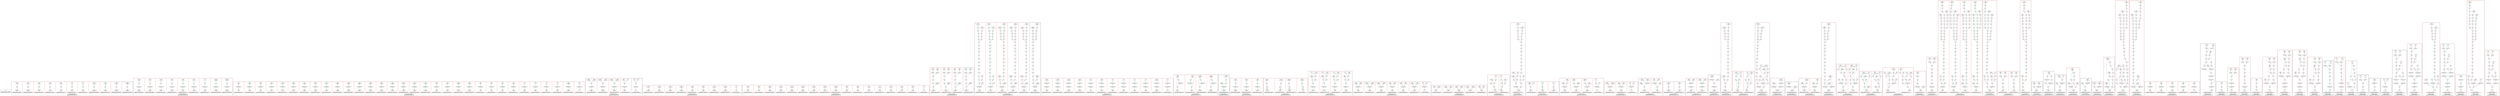 strict digraph {
rankdir=BT
subgraph {
Stats [shape=plaintext]
cluster=true
label="Total loads executed: 10361602495\nTotal stores executed: 524915052"
}
subgraph {
subgraph {
{
rank=min
"0_0_290" [label="Load\n304948660"]
}
"0_0_288" [label="Phi"]
"0_0_290" -> "0_0_288"
"0_0_278" [label="Load\n30494866"]
"0_0_288" -> "0_0_278"
cluster=true
label="Dynamic executions: 304948660\nCaptured memory operations: 3.0%"
}
subgraph {
"0_1_386" [label="Phi"]
"0_1_376" [label="Load\n30494866"]
"0_1_386" -> "0_1_376"
{
rank=min
"0_1_388" [label="Load\n304948660"]
}
"0_1_388" -> "0_1_386"
cluster=true
label="Dynamic executions: 304948660\nCaptured memory operations: 3.0%"
color=red
}
subgraph {
{
rank=min
"0_2_1070" [label="Load\n13673453"]
}
"0_2_1069" [label="Phi"]
"0_2_1070" -> "0_2_1069"
"0_2_1063" [label="Load\n107614"]
"0_2_1069" -> "0_2_1063"
cluster=true
label="Dynamic executions: 13673453\nCaptured memory operations: 0.1%"
color=red
}
subgraph {
{
rank=min
"0_3_1079" [label="Load\n6948554249"]
}
"0_3_1078" [label="Phi"]
"0_3_1079" -> "0_3_1078"
"0_3_1072" [label="Load\n13673453"]
"0_3_1078" -> "0_3_1072"
cluster=true
label="Dynamic executions: 6948554249\nCaptured memory operations: 63.9%"
color=red
}
subgraph {
{
rank=min
"0_4_1313" [label="Load\n107614"]
}
"0_4_1312" [label="Phi"]
"0_4_1313" -> "0_4_1312"
"0_4_1307" [label="Load\n1"]
"0_4_1312" -> "0_4_1307"
cluster=true
label="Dynamic executions: 107614\nCaptured memory operations: 0.0%"
color=red
}
subgraph {
{
rank=min
"0_5_1340" [label="Load\n72271"]
}
"0_5_1312" [label="Phi"]
"0_5_1340" -> "0_5_1312"
"0_5_1307" [label="Load\n1"]
"0_5_1312" -> "0_5_1307"
cluster=true
label="Dynamic executions: 72271\nCaptured memory operations: 0.0%"
color=red
}
subgraph {
"0_6_1698" [label="Phi"]
"0_6_1583" [label="Load\n107614"]
"0_6_1698" -> "0_6_1583"
{
rank=min
"0_6_1701" [label="Load\n131071"]
}
"0_6_1701" -> "0_6_1698"
cluster=true
label="Dynamic executions: 131071\nCaptured memory operations: 0.0%"
color=red
}
subgraph {
{
rank=min
"0_7_1740" [label="Load\n1076140"]
}
"0_7_1738" [label="Phi"]
"0_7_1740" -> "0_7_1738"
"0_7_1727" [label="Load\n107614"]
"0_7_1738" -> "0_7_1727"
cluster=true
label="Dynamic executions: 1076140\nCaptured memory operations: 0.0%"
color=red
}
subgraph {
{
rank=min
"0_8_2075" [label="Load\n1310560"]
}
"0_8_2073" [label="Phi"]
"0_8_2075" -> "0_8_2073"
"0_8_2062" [label="Load\n131056"]
"0_8_2073" -> "0_8_2062"
cluster=true
label="Dynamic executions: 1310560\nCaptured memory operations: 0.0%"
color=red
}
subgraph {
"0_9_2374" [label="Phi"]
"0_9_2344" [label="Load\n471845"]
"0_9_2374" -> "0_9_2344"
{
rank=min
"0_9_2375" [label="Load\n19559459"]
}
"0_9_2375" -> "0_9_2374"
cluster=true
label="Dynamic executions: 19559459\nCaptured memory operations: 0.1%"
color=red
}
subgraph {
{
rank=min
"0_10_3291" [label="Load\n13648443"]
}
"0_10_3290" [label="Phi"]
"0_10_3291" -> "0_10_3290"
"0_10_3283" [label="Load\n105630"]
"0_10_3290" -> "0_10_3283"
cluster=true
label="Dynamic executions: 13648443\nCaptured memory operations: 0.1%"
color=red
}
cluster=true
label="Static occurrences: 15\nDynamic executions: 7608030601\nCaptured memory operations: 70.5%"
}
subgraph {
subgraph {
{
rank=min
"1_0_300" [label="Load\n304948660"]
}
"1_0_299" [label="GetElementPtr"]
"1_0_300" -> "1_0_299"
"1_0_288" [label="Phi"]
"1_0_299" -> "1_0_288"
"1_0_278" [label="Load\n30494866"]
"1_0_288" -> "1_0_278"
cluster=true
label="Dynamic executions: 304948660\nCaptured memory operations: 3.0%"
color=red
}
subgraph {
"1_1_386" [label="Phi"]
"1_1_376" [label="Load\n30494866"]
"1_1_386" -> "1_1_376"
"1_1_397" [label="GetElementPtr"]
"1_1_397" -> "1_1_386"
{
rank=min
"1_1_398" [label="Load\n304948660"]
}
"1_1_398" -> "1_1_397"
cluster=true
label="Dynamic executions: 304948660\nCaptured memory operations: 3.0%"
color=red
}
subgraph {
{
rank=min
"1_2_1315" [label="Load\n107614"]
}
"1_2_1314" [label="GetElementPtr"]
"1_2_1315" -> "1_2_1314"
"1_2_1312" [label="Phi"]
"1_2_1314" -> "1_2_1312"
"1_2_1307" [label="Load\n1"]
"1_2_1312" -> "1_2_1307"
cluster=true
label="Dynamic executions: 107614\nCaptured memory operations: 0.0%"
color=red
}
subgraph {
"1_3_1318" [label="Phi"]
"1_3_1313" [label="Load\n107614"]
"1_3_1318" -> "1_3_1313"
{
rank=min
"1_3_1320" [label="Load\n13673453"]
}
"1_3_1319" [label="GetElementPtr"]
"1_3_1320" -> "1_3_1319"
"1_3_1319" -> "1_3_1318"
cluster=true
label="Dynamic executions: 13673453\nCaptured memory operations: 0.1%"
color=red
}
subgraph {
"1_4_1698" [label="Phi"]
"1_4_1583" [label="Load\n107614"]
"1_4_1698" -> "1_4_1583"
"1_4_1704" [label="GetElementPtr"]
"1_4_1704" -> "1_4_1698"
{
rank=min
"1_4_1705" [label="Load\n131071"]
}
"1_4_1705" -> "1_4_1704"
cluster=true
label="Dynamic executions: 131071\nCaptured memory operations: 0.0%"
color=red
}
subgraph {
{
rank=min
"1_5_1750" [label="Load\n1076140"]
}
"1_5_1749" [label="GetElementPtr"]
"1_5_1750" -> "1_5_1749"
"1_5_1738" [label="Phi"]
"1_5_1727" [label="Load\n107614"]
"1_5_1738" -> "1_5_1727"
"1_5_1749" -> "1_5_1738"
cluster=true
label="Dynamic executions: 1076140\nCaptured memory operations: 0.0%"
color=red
}
subgraph {
"1_6_2084" [label="GetElementPtr"]
"1_6_2073" [label="Phi"]
"1_6_2084" -> "1_6_2073"
"1_6_2062" [label="Load\n131056"]
"1_6_2073" -> "1_6_2062"
{
rank=min
"1_6_2085" [label="Load\n1310560"]
}
"1_6_2085" -> "1_6_2084"
cluster=true
label="Dynamic executions: 1310560\nCaptured memory operations: 0.0%"
color=red
}
subgraph {
{
rank=min
"1_7_2379" [label="Load\n19559459"]
}
"1_7_2378" [label="GetElementPtr"]
"1_7_2379" -> "1_7_2378"
"1_7_2374" [label="Phi"]
"1_7_2344" [label="Load\n471845"]
"1_7_2374" -> "1_7_2344"
"1_7_2378" -> "1_7_2374"
cluster=true
label="Dynamic executions: 19559459\nCaptured memory operations: 0.1%"
color=red
}
subgraph {
{
rank=min
"1_8_2408" [label="Load\n19559459"]
}
"1_8_2407" [label="GetElementPtr"]
"1_8_2408" -> "1_8_2407"
"1_8_2406" [label="Phi"]
"1_8_2407" -> "1_8_2406"
"1_8_2344" [label="Load\n471845"]
"1_8_2406" -> "1_8_2344"
cluster=true
label="Dynamic executions: 19559459\nCaptured memory operations: 0.1%"
color=red
}
cluster=true
label="Static occurrences: 12\nDynamic executions: 665315096\nCaptured memory operations: 6.6%"
}
subgraph {
subgraph {
{
rank=min
"2_0_35" [label="Load\n0"]
}
"2_0_34" [label="GetElementPtr"]
"2_0_35" -> "2_0_34"
"2_0_33" [label="Load\n0"]
"2_0_34" -> "2_0_33"
cluster=true
label="Dynamic executions: 0\nCaptured memory operations: 0.0%"
color=red
}
subgraph {
"2_1_270" [label="GetElementPtr"]
"2_1_269" [label="Load\n30494867"]
"2_1_270" -> "2_1_269"
{
rank=min
"2_1_271" [label="Load\n30494867"]
}
"2_1_271" -> "2_1_270"
cluster=true
label="Dynamic executions: 30494867\nCaptured memory operations: 0.5%"
color=red
}
subgraph {
{
rank=min
"2_2_657" [label="Load\n26903"]
}
"2_2_641" [label="GetElementPtr"]
"2_2_657" -> "2_2_641"
"2_2_624" [label="Load\n1"]
"2_2_641" -> "2_2_624"
cluster=true
label="Dynamic executions: 26903\nCaptured memory operations: 0.0%"
color=red
}
subgraph {
"2_3_642" [label="GetElementPtr"]
"2_3_624" [label="Load\n1"]
"2_3_642" -> "2_3_624"
{
rank=min
"2_3_658" [label="Load\n26903"]
}
"2_3_658" -> "2_3_642"
cluster=true
label="Dynamic executions: 26903\nCaptured memory operations: 0.0%"
color=red
}
subgraph {
{
rank=min
"2_4_661" [label="Load\n26903"]
}
"2_4_643" [label="GetElementPtr"]
"2_4_661" -> "2_4_643"
"2_4_624" [label="Load\n1"]
"2_4_643" -> "2_4_624"
cluster=true
label="Dynamic executions: 26903\nCaptured memory operations: 0.0%"
color=red
}
subgraph {
"2_5_644" [label="GetElementPtr"]
"2_5_624" [label="Load\n1"]
"2_5_644" -> "2_5_624"
{
rank=min
"2_5_662" [label="Load\n26903"]
}
"2_5_662" -> "2_5_644"
cluster=true
label="Dynamic executions: 26903\nCaptured memory operations: 0.0%"
color=red
}
subgraph {
{
rank=min
"2_6_1063" [label="Load\n107614"]
}
"2_6_1062" [label="GetElementPtr"]
"2_6_1063" -> "2_6_1062"
"2_6_1061" [label="Load\n107614"]
"2_6_1062" -> "2_6_1061"
cluster=true
label="Dynamic executions: 107614\nCaptured memory operations: 0.0%"
color=red
}
subgraph {
"2_7_1102" [label="GetElementPtr"]
"2_7_1101" [label="Load\n100"]
"2_7_1102" -> "2_7_1101"
{
rank=min
"2_7_1103" [label="Load\n100"]
}
"2_7_1103" -> "2_7_1102"
cluster=true
label="Dynamic executions: 100\nCaptured memory operations: 0.0%"
color=red
}
subgraph {
{
rank=min
"2_8_1112" [label="Load\n100"]
}
"2_8_1111" [label="GetElementPtr"]
"2_8_1112" -> "2_8_1111"
"2_8_1106" [label="Load\n100"]
"2_8_1111" -> "2_8_1106"
cluster=true
label="Dynamic executions: 100\nCaptured memory operations: 0.0%"
color=red
}
subgraph {
"2_9_1115" [label="GetElementPtr"]
"2_9_1106" [label="Load\n100"]
"2_9_1115" -> "2_9_1106"
{
rank=min
"2_9_1116" [label="Load\n100"]
}
"2_9_1116" -> "2_9_1115"
cluster=true
label="Dynamic executions: 100\nCaptured memory operations: 0.0%"
color=red
}
subgraph {
"2_10_1327" [label="GetElementPtr"]
"2_10_1320" [label="Load\n13673453"]
"2_10_1327" -> "2_10_1320"
{
rank=min
"2_10_1328" [label="Load\n13673453"]
}
"2_10_1328" -> "2_10_1327"
cluster=true
label="Dynamic executions: 13673453\nCaptured memory operations: 0.2%"
color=red
}
subgraph {
{
rank=min
"2_11_1515" [label="Load\n20840974"]
}
"2_11_1514" [label="GetElementPtr"]
"2_11_1515" -> "2_11_1514"
"2_11_1511" [label="Load\n20840978"]
"2_11_1514" -> "2_11_1511"
cluster=true
label="Dynamic executions: 20840974\nCaptured memory operations: 0.3%"
color=red
}
subgraph {
{
rank=min
"2_12_1861" [label="Load\n53163"]
}
"2_12_1860" [label="GetElementPtr"]
"2_12_1861" -> "2_12_1860"
"2_12_1857" [label="Load\n53164"]
"2_12_1860" -> "2_12_1857"
cluster=true
label="Dynamic executions: 53163\nCaptured memory operations: 0.0%"
color=red
}
subgraph {
{
rank=min
"2_13_2135" [label="Load\n131043"]
}
"2_13_2134" [label="GetElementPtr"]
"2_13_2135" -> "2_13_2134"
"2_13_2130" [label="Load\n131056"]
"2_13_2134" -> "2_13_2130"
cluster=true
label="Dynamic executions: 131043\nCaptured memory operations: 0.0%"
color=red
}
subgraph {
{
rank=min
"2_14_2215" [label="Load\n23740409"]
}
"2_14_2214" [label="GetElementPtr"]
"2_14_2215" -> "2_14_2214"
"2_14_2211" [label="Load\n23740409"]
"2_14_2214" -> "2_14_2211"
cluster=true
label="Dynamic executions: 23740409\nCaptured memory operations: 0.4%"
color=red
}
subgraph {
{
rank=min
"2_15_2218" [label="Load\n23740409"]
}
"2_15_2217" [label="GetElementPtr"]
"2_15_2218" -> "2_15_2217"
"2_15_2211" [label="Load\n23740409"]
"2_15_2217" -> "2_15_2211"
cluster=true
label="Dynamic executions: 23740409\nCaptured memory operations: 0.4%"
color=red
}
subgraph {
"2_16_2222" [label="GetElementPtr"]
"2_16_2211" [label="Load\n23740409"]
"2_16_2222" -> "2_16_2211"
{
rank=min
"2_16_2223" [label="Load\n11968229"]
}
"2_16_2223" -> "2_16_2222"
cluster=true
label="Dynamic executions: 11968229\nCaptured memory operations: 0.3%"
color=red
}
subgraph {
{
rank=min
"2_17_2235" [label="Load\n16075990"]
}
"2_17_2234" [label="GetElementPtr"]
"2_17_2235" -> "2_17_2234"
"2_17_2231" [label="Load\n16075997"]
"2_17_2234" -> "2_17_2231"
cluster=true
label="Dynamic executions: 16075990\nCaptured memory operations: 0.2%"
color=red
}
subgraph {
{
rank=min
"2_18_2239" [label="Load\n16075990"]
}
"2_18_2238" [label="GetElementPtr"]
"2_18_2239" -> "2_18_2238"
"2_18_2231" [label="Load\n16075997"]
"2_18_2238" -> "2_18_2231"
cluster=true
label="Dynamic executions: 16075990\nCaptured memory operations: 0.2%"
color=red
}
subgraph {
{
rank=min
"2_19_2242" [label="Load\n16075990"]
}
"2_19_2241" [label="GetElementPtr"]
"2_19_2242" -> "2_19_2241"
"2_19_2231" [label="Load\n16075997"]
"2_19_2241" -> "2_19_2231"
cluster=true
label="Dynamic executions: 16075990\nCaptured memory operations: 0.2%"
color=red
}
subgraph {
{
rank=min
"2_20_2484" [label="Load\n6918996"]
}
"2_20_2483" [label="GetElementPtr"]
"2_20_2484" -> "2_20_2483"
"2_20_2480" [label="Load\n6918996"]
"2_20_2483" -> "2_20_2480"
cluster=true
label="Dynamic executions: 6918996\nCaptured memory operations: 0.1%"
color=red
}
subgraph {
"2_21_2486" [label="GetElementPtr"]
"2_21_2480" [label="Load\n6918996"]
"2_21_2486" -> "2_21_2480"
{
rank=min
"2_21_2487" [label="Load\n6918996"]
}
"2_21_2487" -> "2_21_2486"
cluster=true
label="Dynamic executions: 6918996\nCaptured memory operations: 0.1%"
color=red
}
subgraph {
{
rank=min
"2_22_2492" [label="Load\n6918996"]
}
"2_22_2491" [label="GetElementPtr"]
"2_22_2492" -> "2_22_2491"
"2_22_2480" [label="Load\n6918996"]
"2_22_2491" -> "2_22_2480"
cluster=true
label="Dynamic executions: 6918996\nCaptured memory operations: 0.1%"
color=red
}
subgraph {
"2_23_2503" [label="GetElementPtr"]
"2_23_2500" [label="Load\n9767104"]
"2_23_2503" -> "2_23_2500"
{
rank=min
"2_23_2504" [label="Load\n9767097"]
}
"2_23_2504" -> "2_23_2503"
cluster=true
label="Dynamic executions: 9767097\nCaptured memory operations: 0.1%"
color=red
}
subgraph {
"2_24_2507" [label="GetElementPtr"]
"2_24_2500" [label="Load\n9767104"]
"2_24_2507" -> "2_24_2500"
{
rank=min
"2_24_2508" [label="Load\n9767097"]
}
"2_24_2508" -> "2_24_2507"
cluster=true
label="Dynamic executions: 9767097\nCaptured memory operations: 0.1%"
color=red
}
subgraph {
"2_25_2510" [label="GetElementPtr"]
"2_25_2500" [label="Load\n9767104"]
"2_25_2510" -> "2_25_2500"
{
rank=min
"2_25_2511" [label="Load\n9767097"]
}
"2_25_2511" -> "2_25_2510"
cluster=true
label="Dynamic executions: 9767097\nCaptured memory operations: 0.1%"
color=red
}
subgraph {
{
rank=min
"2_26_2542" [label="Load\n6754458"]
}
"2_26_2541" [label="GetElementPtr"]
"2_26_2542" -> "2_26_2541"
"2_26_2538" [label="Load\n6754459"]
"2_26_2541" -> "2_26_2538"
cluster=true
label="Dynamic executions: 6754458\nCaptured memory operations: 0.1%"
color=red
}
subgraph {
{
rank=min
"2_27_2769" [label="Load\n16777180"]
}
"2_27_2768" [label="GetElementPtr"]
"2_27_2769" -> "2_27_2768"
"2_27_2764" [label="Load\n16777200"]
"2_27_2768" -> "2_27_2764"
cluster=true
label="Dynamic executions: 16777180\nCaptured memory operations: 0.3%"
color=red
}
subgraph {
{
rank=min
"2_28_3146" [label="Load\n107614"]
}
"2_28_3145" [label="GetElementPtr"]
"2_28_3146" -> "2_28_3145"
"2_28_3144" [label="Load\n107614"]
"2_28_3145" -> "2_28_3144"
cluster=true
label="Dynamic executions: 107614\nCaptured memory operations: 0.0%"
color=red
}
subgraph {
{
rank=min
"2_29_3274" [label="Load\n1650"]
}
"2_29_3272" [label="GetElementPtr"]
"2_29_3274" -> "2_29_3272"
"2_29_3271" [label="Load\n1650"]
"2_29_3272" -> "2_29_3271"
cluster=true
label="Dynamic executions: 1650\nCaptured memory operations: 0.0%"
color=red
}
subgraph {
{
rank=min
"2_30_3309" [label="Load\n105629"]
}
"2_30_3288" [label="GetElementPtr"]
"2_30_3309" -> "2_30_3288"
"2_30_3262" [label="Load\n105630"]
"2_30_3288" -> "2_30_3262"
cluster=true
label="Dynamic executions: 105629\nCaptured memory operations: 0.0%"
color=red
}
subgraph {
{
rank=min
"2_31_3440" [label="Load\n1650"]
}
"2_31_3438" [label="GetElementPtr"]
"2_31_3440" -> "2_31_3438"
"2_31_3437" [label="Load\n1650"]
"2_31_3438" -> "2_31_3437"
cluster=true
label="Dynamic executions: 1650\nCaptured memory operations: 0.0%"
color=red
}
cluster=true
label="Static occurrences: 96\nDynamic executions: 246892529\nCaptured memory operations: 5.5%"
}
subgraph {
subgraph {
"3_0_1360" [label="Phi"]
"3_0_1357" [label="Load\n1"]
"3_0_1360" -> "3_0_1357"
"3_0_1362" [label="GetElementPtr"]
"3_0_1362" -> "3_0_1360"
{
rank=min
"3_0_1363" [label="Load\n0"]
}
"3_0_1363" -> "3_0_1362"
"3_0_1361" [label="Load\n0"]
"3_0_1360" -> "3_0_1361"
cluster=true
label="Dynamic executions: 0\nCaptured memory operations: 0.0%"
}
subgraph {
{
rank=min
"3_1_1413" [label="Load\n107614"]
}
"3_1_1412" [label="GetElementPtr"]
"3_1_1413" -> "3_1_1412"
"3_1_1410" [label="Phi"]
"3_1_1411" [label="Load\n107614"]
"3_1_1410" -> "3_1_1411"
"3_1_1412" -> "3_1_1410"
"3_1_1407" [label="Load\n1"]
"3_1_1410" -> "3_1_1407"
cluster=true
label="Dynamic executions: 107614\nCaptured memory operations: 0.0%"
color=red
}
subgraph {
"3_2_1495" [label="Phi"]
"3_2_1464" [label="Load\n60991028"]
"3_2_1495" -> "3_2_1464"
"3_2_1511" [label="Load\n20840978"]
"3_2_1495" -> "3_2_1511"
"3_2_1496" [label="GetElementPtr"]
"3_2_1496" -> "3_2_1495"
{
rank=min
"3_2_1497" [label="Load\n81832002"]
}
"3_2_1497" -> "3_2_1496"
cluster=true
label="Dynamic executions: 81832002\nCaptured memory operations: 1.5%"
color=red
}
subgraph {
"3_3_1495" [label="Phi"]
"3_3_1464" [label="Load\n60991028"]
"3_3_1495" -> "3_3_1464"
"3_3_1500" [label="GetElementPtr"]
"3_3_1500" -> "3_3_1495"
"3_3_1511" [label="Load\n20840978"]
"3_3_1495" -> "3_3_1511"
{
rank=min
"3_3_1501" [label="Load\n81832002"]
}
"3_3_1501" -> "3_3_1500"
cluster=true
label="Dynamic executions: 81832002\nCaptured memory operations: 1.5%"
color=red
}
subgraph {
"3_4_1495" [label="Phi"]
"3_4_1464" [label="Load\n60991028"]
"3_4_1495" -> "3_4_1464"
{
rank=min
"3_4_1506" [label="Load\n20949882"]
}
"3_4_1505" [label="GetElementPtr"]
"3_4_1506" -> "3_4_1505"
"3_4_1511" [label="Load\n20840978"]
"3_4_1495" -> "3_4_1511"
"3_4_1505" -> "3_4_1495"
cluster=true
label="Dynamic executions: 20949882\nCaptured memory operations: 0.9%"
color=red
}
cluster=true
label="Static occurrences: 8\nDynamic executions: 184721500\nCaptured memory operations: 4.5%"
}
subgraph {
subgraph {
{
rank=min
"4_0_64" [label="Load\n0"]
}
"4_0_51" [label="Load\n0"]
"4_0_64" -> "4_0_51"
cluster=true
label="Dynamic executions: 0\nCaptured memory operations: 0.0%"
color=red
}
subgraph {
{
rank=min
"4_1_1323" [label="Load\n13673453"]
}
"4_1_1320" [label="Load\n13673453"]
"4_1_1323" -> "4_1_1320"
cluster=true
label="Dynamic executions: 13673453\nCaptured memory operations: 0.2%"
color=red
}
subgraph {
{
rank=min
"4_2_1464" [label="Load\n60991028"]
}
"4_2_1461" [label="Load\n61097346"]
"4_2_1464" -> "4_2_1461"
cluster=true
label="Dynamic executions: 60991028\nCaptured memory operations: 1.1%"
color=red
}
subgraph {
{
rank=min
"4_3_1870" [label="Load\n54450"]
}
"4_3_1853" [label="Load\n107614"]
"4_3_1870" -> "4_3_1853"
cluster=true
label="Dynamic executions: 54450\nCaptured memory operations: 0.0%"
color=red
}
subgraph {
{
rank=min
"4_4_2157" [label="Load\n27782"]
}
"4_4_2151" [label="Load\n131056"]
"4_4_2157" -> "4_4_2151"
cluster=true
label="Dynamic executions: 27782\nCaptured memory operations: 0.0%"
color=red
}
subgraph {
{
rank=min
"4_5_2211" [label="Load\n23740409"]
}
"4_5_2208" [label="Load\n30494865"]
"4_5_2211" -> "4_5_2208"
cluster=true
label="Dynamic executions: 23740409\nCaptured memory operations: 0.4%"
color=red
}
subgraph {
{
rank=min
"4_6_2480" [label="Load\n6918996"]
}
"4_6_2477" [label="Load\n13673452"]
"4_6_2480" -> "4_6_2477"
cluster=true
label="Dynamic executions: 6918996\nCaptured memory operations: 0.1%"
color=red
}
subgraph {
{
rank=min
"4_7_2551" [label="Load\n6918994"]
}
"4_7_2534" [label="Load\n13673453"]
"4_7_2551" -> "4_7_2534"
cluster=true
label="Dynamic executions: 6918994\nCaptured memory operations: 0.1%"
color=red
}
subgraph {
{
rank=min
"4_8_2791" [label="Load\n3575536"]
}
"4_8_2785" [label="Load\n16777200"]
"4_8_2791" -> "4_8_2785"
cluster=true
label="Dynamic executions: 3575536\nCaptured memory operations: 0.1%"
color=red
}
cluster=true
label="Static occurrences: 39\nDynamic executions: 115900650\nCaptured memory operations: 2.8%"
}
subgraph {
subgraph {
{
rank=min
"5_0_90" [label="Store\n1"]
}
"5_0_89" [label="Load\n1"]
"5_0_90" -> "5_0_89"
cluster=true
label="Dynamic executions: 1\nCaptured memory operations: 0.0%"
color=red
}
subgraph {
{
rank=min
"5_1_1702" [label="Store\n131071"]
}
"5_1_1701" [label="Load\n131071"]
"5_1_1702" -> "5_1_1701"
cluster=true
label="Dynamic executions: 131071\nCaptured memory operations: 0.0%"
color=red
}
subgraph {
{
rank=min
"5_2_1706" [label="Store\n131071"]
}
"5_2_1705" [label="Load\n131071"]
"5_2_1706" -> "5_2_1705"
cluster=true
label="Dynamic executions: 131071\nCaptured memory operations: 0.0%"
color=red
}
subgraph {
{
rank=min
"5_3_1806" [label="Store\n107614"]
}
"5_3_1804" [label="Load\n107614"]
"5_3_1806" -> "5_3_1804"
cluster=true
label="Dynamic executions: 107614\nCaptured memory operations: 0.0%"
color=red
}
subgraph {
{
rank=min
"5_4_1812" [label="Store\n107614"]
}
"5_4_1811" [label="Load\n107614"]
"5_4_1812" -> "5_4_1811"
cluster=true
label="Dynamic executions: 107614\nCaptured memory operations: 0.0%"
color=red
}
subgraph {
{
rank=min
"5_5_1828" [label="Store\n107614"]
}
"5_5_1826" [label="Load\n107614"]
"5_5_1828" -> "5_5_1826"
cluster=true
label="Dynamic executions: 107614\nCaptured memory operations: 0.0%"
color=red
}
subgraph {
{
rank=min
"5_6_1868" [label="Store\n53164"]
}
"5_6_1867" [label="Load\n53164"]
"5_6_1868" -> "5_6_1867"
cluster=true
label="Dynamic executions: 53164\nCaptured memory operations: 0.0%"
color=red
}
subgraph {
{
rank=min
"5_7_1871" [label="Store\n54450"]
}
"5_7_1870" [label="Load\n54450"]
"5_7_1871" -> "5_7_1870"
cluster=true
label="Dynamic executions: 54450\nCaptured memory operations: 0.0%"
color=red
}
subgraph {
{
rank=min
"5_8_2262" [label="Store\n13673453"]
}
"5_8_2260" [label="Load\n13673453"]
"5_8_2262" -> "5_8_2260"
cluster=true
label="Dynamic executions: 13673453\nCaptured memory operations: 0.2%"
color=red
}
subgraph {
{
rank=min
"5_9_2284" [label="Store\n13673453"]
}
"5_9_2282" [label="Load\n13673453"]
"5_9_2284" -> "5_9_2282"
cluster=true
label="Dynamic executions: 13673453\nCaptured memory operations: 0.2%"
color=red
}
subgraph {
{
rank=min
"5_10_2334" [label="Store\n13673453"]
}
"5_10_2329" [label="Load\n13673453"]
"5_10_2334" -> "5_10_2329"
cluster=true
label="Dynamic executions: 13673453\nCaptured memory operations: 0.2%"
color=red
}
subgraph {
{
rank=min
"5_11_2376" [label="Store\n19559459"]
}
"5_11_2375" [label="Load\n19559459"]
"5_11_2376" -> "5_11_2375"
cluster=true
label="Dynamic executions: 19559459\nCaptured memory operations: 0.3%"
color=red
}
subgraph {
{
rank=min
"5_12_2380" [label="Store\n19559459"]
}
"5_12_2379" [label="Load\n19559459"]
"5_12_2380" -> "5_12_2379"
cluster=true
label="Dynamic executions: 19559459\nCaptured memory operations: 0.3%"
color=red
}
subgraph {
{
rank=min
"5_13_2549" [label="Store\n6754459"]
}
"5_13_2548" [label="Load\n6754459"]
"5_13_2549" -> "5_13_2548"
cluster=true
label="Dynamic executions: 6754459\nCaptured memory operations: 0.1%"
color=red
}
subgraph {
{
rank=min
"5_14_2552" [label="Store\n6918994"]
}
"5_14_2551" [label="Load\n6918994"]
"5_14_2552" -> "5_14_2551"
cluster=true
label="Dynamic executions: 6918994\nCaptured memory operations: 0.1%"
color=red
}
subgraph {
{
rank=min
"5_15_3275" [label="Store\n1650"]
}
"5_15_3274" [label="Load\n1650"]
"5_15_3275" -> "5_15_3274"
cluster=true
label="Dynamic executions: 1650\nCaptured memory operations: 0.0%"
color=red
}
subgraph {
{
rank=min
"5_16_3441" [label="Store\n1650"]
}
"5_16_3440" [label="Load\n1650"]
"5_16_3441" -> "5_16_3440"
cluster=true
label="Dynamic executions: 1650\nCaptured memory operations: 0.0%"
color=red
}
cluster=true
label="Static occurrences: 51\nDynamic executions: 94508663\nCaptured memory operations: 1.7%"
}
subgraph {
subgraph {
{
rank=min
"6_0_473" [label="Store\n30494866"]
}
"6_0_375" [label="Phi"]
"6_0_473" -> "6_0_375"
"6_0_360" [label="PtrToInt"]
"6_0_357" [label="Load\n42733"]
"6_0_360" -> "6_0_357"
"6_0_363" [label="Add"]
"6_0_375" -> "6_0_363"
"6_0_361" [label="Sub"]
"6_0_361" -> "6_0_360"
"6_0_359" [label="PtrToInt"]
"6_0_361" -> "6_0_359"
"6_0_356" [label="Load\n42733"]
"6_0_359" -> "6_0_356"
"6_0_362" [label="SDiv"]
"6_0_363" -> "6_0_362"
"6_0_362" -> "6_0_361"
"6_0_373" [label="Load\n30452133"]
"6_0_375" -> "6_0_373"
cluster=true
label="Dynamic executions: 30494866\nCaptured memory operations: 0.5%"
}
subgraph {
{
rank=min
"6_1_474" [label="Store\n30494866"]
}
"6_1_471" [label="Phi"]
"6_1_474" -> "6_1_471"
"6_1_461" [label="Add"]
"6_1_471" -> "6_1_461"
"6_1_459" [label="Sub"]
"6_1_458" [label="PtrToInt"]
"6_1_459" -> "6_1_458"
"6_1_460" [label="SDiv"]
"6_1_461" -> "6_1_460"
"6_1_460" -> "6_1_459"
"6_1_457" [label="PtrToInt"]
"6_1_459" -> "6_1_457"
"6_1_454" [label="Load\n64881"]
"6_1_457" -> "6_1_454"
"6_1_469" [label="Load\n30429985"]
"6_1_471" -> "6_1_469"
"6_1_455" [label="Load\n64881"]
"6_1_458" -> "6_1_455"
cluster=true
label="Dynamic executions: 30494866\nCaptured memory operations: 0.5%"
color=red
}
subgraph {
"6_2_360" [label="PtrToInt"]
"6_2_357" [label="Load\n42733"]
"6_2_360" -> "6_2_357"
"6_2_375" [label="Phi"]
"6_2_363" [label="Add"]
"6_2_375" -> "6_2_363"
{
rank=min
"6_2_521" [label="Store\n13673453"]
}
"6_2_521" -> "6_2_375"
"6_2_361" [label="Sub"]
"6_2_359" [label="PtrToInt"]
"6_2_361" -> "6_2_359"
"6_2_356" [label="Load\n42733"]
"6_2_359" -> "6_2_356"
"6_2_361" -> "6_2_360"
"6_2_362" [label="SDiv"]
"6_2_363" -> "6_2_362"
"6_2_362" -> "6_2_361"
"6_2_373" [label="Load\n30452133"]
"6_2_375" -> "6_2_373"
cluster=true
label="Dynamic executions: 13673453\nCaptured memory operations: 0.4%"
color=red
}
subgraph {
"6_3_459" [label="Sub"]
"6_3_458" [label="PtrToInt"]
"6_3_459" -> "6_3_458"
"6_3_471" [label="Phi"]
"6_3_461" [label="Add"]
"6_3_471" -> "6_3_461"
"6_3_460" [label="SDiv"]
"6_3_461" -> "6_3_460"
"6_3_460" -> "6_3_459"
"6_3_457" [label="PtrToInt"]
"6_3_459" -> "6_3_457"
"6_3_454" [label="Load\n64881"]
"6_3_457" -> "6_3_454"
{
rank=min
"6_3_522" [label="Store\n13673453"]
}
"6_3_522" -> "6_3_471"
"6_3_469" [label="Load\n30429985"]
"6_3_471" -> "6_3_469"
"6_3_455" [label="Load\n64881"]
"6_3_458" -> "6_3_455"
cluster=true
label="Dynamic executions: 13673453\nCaptured memory operations: 0.4%"
color=red
}
cluster=true
label="Static occurrences: 4\nDynamic executions: 88336638\nCaptured memory operations: 1.9%"
}
subgraph {
subgraph {
"7_0_2182" [label="Mul"]
"7_0_2181" [label="Xor"]
"7_0_2182" -> "7_0_2181"
"7_0_2172" [label="Xor"]
"7_0_2171" [label="LShr"]
"7_0_2172" -> "7_0_2171"
"7_0_2170" [label="Mul"]
"7_0_2171" -> "7_0_2170"
"7_0_2169" [label="Load\n30494866"]
"7_0_2170" -> "7_0_2169"
"7_0_2191" [label="Xor"]
"7_0_2190" [label="LShr"]
"7_0_2191" -> "7_0_2190"
"7_0_2192" [label="Mul"]
"7_0_2192" -> "7_0_2191"
"7_0_2188" [label="Xor"]
"7_0_2187" [label="LShr"]
"7_0_2188" -> "7_0_2187"
"7_0_2183" [label="Add"]
"7_0_2183" -> "7_0_2182"
"7_0_2186" [label="Mul"]
"7_0_2187" -> "7_0_2186"
"7_0_2178" [label="LShr"]
"7_0_2177" [label="Mul"]
"7_0_2178" -> "7_0_2177"
"7_0_2189" [label="Mul"]
"7_0_2190" -> "7_0_2189"
"7_0_2173" [label="Mul"]
"7_0_2173" -> "7_0_2172"
"7_0_2180" [label="Mul"]
"7_0_2181" -> "7_0_2180"
"7_0_2185" [label="Xor"]
"7_0_2184" [label="LShr"]
"7_0_2185" -> "7_0_2184"
"7_0_2196" [label="And"]
"7_0_2195" [label="Add"]
"7_0_2196" -> "7_0_2195"
{
rank=min
"7_0_2208" [label="Load\n30494865"]
}
"7_0_2207" [label="GetElementPtr"]
"7_0_2208" -> "7_0_2207"
"7_0_2179" [label="Xor"]
"7_0_2180" -> "7_0_2179"
"7_0_2194" [label="Load\n30494866"]
"7_0_2195" -> "7_0_2194"
"7_0_2202" [label="Load\n30494865"]
"7_0_2207" -> "7_0_2202"
"7_0_2186" -> "7_0_2185"
"7_0_2179" -> "7_0_2178"
"7_0_2174" [label="Add"]
"7_0_2181" -> "7_0_2174"
"7_0_2207" -> "7_0_2196"
"7_0_2189" -> "7_0_2188"
"7_0_2176" [label="Load\n30494866"]
"7_0_2177" -> "7_0_2176"
"7_0_2184" -> "7_0_2183"
"7_0_2196" -> "7_0_2192"
"7_0_2174" -> "7_0_2173"
cluster=true
label="Dynamic executions: 30494865\nCaptured memory operations: 1.4%"
}
subgraph {
{
rank=min
"7_1_2477" [label="Load\n13673452"]
}
"7_1_2476" [label="GetElementPtr"]
"7_1_2477" -> "7_1_2476"
"7_1_2442" [label="Mul"]
"7_1_2441" [label="Xor"]
"7_1_2442" -> "7_1_2441"
"7_1_2453" [label="LShr"]
"7_1_2452" [label="Add"]
"7_1_2453" -> "7_1_2452"
"7_1_2458" [label="Mul"]
"7_1_2457" [label="Xor"]
"7_1_2458" -> "7_1_2457"
"7_1_2456" [label="LShr"]
"7_1_2457" -> "7_1_2456"
"7_1_2455" [label="Mul"]
"7_1_2456" -> "7_1_2455"
"7_1_2450" [label="Xor"]
"7_1_2449" [label="Mul"]
"7_1_2450" -> "7_1_2449"
"7_1_2454" [label="Xor"]
"7_1_2454" -> "7_1_2453"
"7_1_2460" [label="Xor"]
"7_1_2459" [label="LShr"]
"7_1_2460" -> "7_1_2459"
"7_1_2440" [label="LShr"]
"7_1_2441" -> "7_1_2440"
"7_1_2465" [label="And"]
"7_1_2464" [label="Add"]
"7_1_2465" -> "7_1_2464"
"7_1_2439" [label="Mul"]
"7_1_2440" -> "7_1_2439"
"7_1_2451" [label="Mul"]
"7_1_2452" -> "7_1_2451"
"7_1_2455" -> "7_1_2454"
"7_1_2461" [label="Mul"]
"7_1_2461" -> "7_1_2460"
"7_1_2476" -> "7_1_2465"
"7_1_2463" [label="Load\n13673453"]
"7_1_2464" -> "7_1_2463"
"7_1_2443" [label="Add"]
"7_1_2443" -> "7_1_2442"
"7_1_2448" [label="Xor"]
"7_1_2447" [label="LShr"]
"7_1_2448" -> "7_1_2447"
"7_1_2465" -> "7_1_2461"
"7_1_2446" [label="Mul"]
"7_1_2445" [label="Load\n13673453"]
"7_1_2446" -> "7_1_2445"
"7_1_2438" [label="Load\n13673453"]
"7_1_2439" -> "7_1_2438"
"7_1_2471" [label="Load\n13673452"]
"7_1_2476" -> "7_1_2471"
"7_1_2450" -> "7_1_2443"
"7_1_2451" -> "7_1_2450"
"7_1_2447" -> "7_1_2446"
"7_1_2459" -> "7_1_2458"
"7_1_2449" -> "7_1_2448"
cluster=true
label="Dynamic executions: 13673452\nCaptured memory operations: 0.6%"
color=red
}
subgraph {
"7_2_2442" [label="Mul"]
"7_2_2441" [label="Xor"]
"7_2_2442" -> "7_2_2441"
"7_2_2453" [label="LShr"]
"7_2_2452" [label="Add"]
"7_2_2453" -> "7_2_2452"
"7_2_2458" [label="Mul"]
"7_2_2457" [label="Xor"]
"7_2_2458" -> "7_2_2457"
"7_2_2530" [label="GetElementPtr"]
"7_2_2529" [label="And"]
"7_2_2530" -> "7_2_2529"
"7_2_2456" [label="LShr"]
"7_2_2457" -> "7_2_2456"
"7_2_2528" [label="Add"]
"7_2_2521" [label="Load\n13673453"]
"7_2_2528" -> "7_2_2521"
"7_2_2455" [label="Mul"]
"7_2_2456" -> "7_2_2455"
"7_2_2450" [label="Xor"]
"7_2_2449" [label="Mul"]
"7_2_2450" -> "7_2_2449"
"7_2_2454" [label="Xor"]
"7_2_2454" -> "7_2_2453"
"7_2_2529" -> "7_2_2528"
"7_2_2460" [label="Xor"]
"7_2_2459" [label="LShr"]
"7_2_2460" -> "7_2_2459"
"7_2_2440" [label="LShr"]
"7_2_2441" -> "7_2_2440"
{
rank=min
"7_2_2534" [label="Load\n13673453"]
}
"7_2_2534" -> "7_2_2530"
"7_2_2439" [label="Mul"]
"7_2_2440" -> "7_2_2439"
"7_2_2461" [label="Mul"]
"7_2_2529" -> "7_2_2461"
"7_2_2451" [label="Mul"]
"7_2_2452" -> "7_2_2451"
"7_2_2455" -> "7_2_2454"
"7_2_2461" -> "7_2_2460"
"7_2_2443" [label="Add"]
"7_2_2443" -> "7_2_2442"
"7_2_2448" [label="Xor"]
"7_2_2447" [label="LShr"]
"7_2_2448" -> "7_2_2447"
"7_2_2446" [label="Mul"]
"7_2_2445" [label="Load\n13673453"]
"7_2_2446" -> "7_2_2445"
"7_2_2523" [label="Load\n13673453"]
"7_2_2530" -> "7_2_2523"
"7_2_2438" [label="Load\n13673453"]
"7_2_2439" -> "7_2_2438"
"7_2_2450" -> "7_2_2443"
"7_2_2451" -> "7_2_2450"
"7_2_2447" -> "7_2_2446"
"7_2_2459" -> "7_2_2458"
"7_2_2449" -> "7_2_2448"
cluster=true
label="Dynamic executions: 13673453\nCaptured memory operations: 0.6%"
color=red
}
subgraph {
"7_3_2442" [label="Mul"]
"7_3_2441" [label="Xor"]
"7_3_2442" -> "7_3_2441"
"7_3_2453" [label="LShr"]
"7_3_2452" [label="Add"]
"7_3_2453" -> "7_3_2452"
"7_3_2458" [label="Mul"]
"7_3_2457" [label="Xor"]
"7_3_2458" -> "7_3_2457"
"7_3_2530" [label="GetElementPtr"]
"7_3_2529" [label="And"]
"7_3_2530" -> "7_3_2529"
"7_3_2456" [label="LShr"]
"7_3_2457" -> "7_3_2456"
"7_3_2528" [label="Add"]
"7_3_2521" [label="Load\n13673453"]
"7_3_2528" -> "7_3_2521"
"7_3_2455" [label="Mul"]
"7_3_2456" -> "7_3_2455"
"7_3_2450" [label="Xor"]
"7_3_2449" [label="Mul"]
"7_3_2450" -> "7_3_2449"
"7_3_2454" [label="Xor"]
"7_3_2454" -> "7_3_2453"
"7_3_2529" -> "7_3_2528"
"7_3_2460" [label="Xor"]
"7_3_2459" [label="LShr"]
"7_3_2460" -> "7_3_2459"
{
rank=min
"7_3_2553" [label="Load\n6918994"]
}
"7_3_2553" -> "7_3_2530"
"7_3_2440" [label="LShr"]
"7_3_2441" -> "7_3_2440"
"7_3_2439" [label="Mul"]
"7_3_2440" -> "7_3_2439"
"7_3_2461" [label="Mul"]
"7_3_2529" -> "7_3_2461"
"7_3_2451" [label="Mul"]
"7_3_2452" -> "7_3_2451"
"7_3_2455" -> "7_3_2454"
"7_3_2461" -> "7_3_2460"
"7_3_2443" [label="Add"]
"7_3_2443" -> "7_3_2442"
"7_3_2448" [label="Xor"]
"7_3_2447" [label="LShr"]
"7_3_2448" -> "7_3_2447"
"7_3_2446" [label="Mul"]
"7_3_2445" [label="Load\n13673453"]
"7_3_2446" -> "7_3_2445"
"7_3_2523" [label="Load\n13673453"]
"7_3_2530" -> "7_3_2523"
"7_3_2438" [label="Load\n13673453"]
"7_3_2439" -> "7_3_2438"
"7_3_2450" -> "7_3_2443"
"7_3_2451" -> "7_3_2450"
"7_3_2447" -> "7_3_2446"
"7_3_2459" -> "7_3_2458"
"7_3_2449" -> "7_3_2448"
cluster=true
label="Dynamic executions: 6918994\nCaptured memory operations: 0.5%"
color=red
}
subgraph {
"7_4_2755" [label="Xor"]
"7_4_2754" [label="LShr"]
"7_4_2755" -> "7_4_2754"
"7_4_2748" [label="Xor"]
"7_4_2741" [label="Add"]
"7_4_2748" -> "7_4_2741"
"7_4_2749" [label="Mul"]
"7_4_2749" -> "7_4_2748"
"7_4_2744" [label="Mul"]
"7_4_2743" [label="Load\n16777200"]
"7_4_2744" -> "7_4_2743"
"7_4_2739" [label="Xor"]
"7_4_2738" [label="LShr"]
"7_4_2739" -> "7_4_2738"
"7_4_2756" [label="Mul"]
"7_4_2756" -> "7_4_2755"
"7_4_2759" [label="Mul"]
"7_4_2758" [label="Xor"]
"7_4_2759" -> "7_4_2758"
"7_4_2757" [label="LShr"]
"7_4_2758" -> "7_4_2757"
"7_4_2747" [label="Mul"]
"7_4_2748" -> "7_4_2747"
{
rank=min
"7_4_2785" [label="Load\n16777200"]
}
"7_4_2784" [label="GetElementPtr"]
"7_4_2785" -> "7_4_2784"
"7_4_2760" [label="And"]
"7_4_2784" -> "7_4_2760"
"7_4_2737" [label="Mul"]
"7_4_2736" [label="Load\n16777200"]
"7_4_2737" -> "7_4_2736"
"7_4_2731" [label="Add"]
"7_4_2726" [label="Load\n20"]
"7_4_2731" -> "7_4_2726"
"7_4_2760" -> "7_4_2731"
"7_4_2746" [label="Xor"]
"7_4_2747" -> "7_4_2746"
"7_4_2740" [label="Mul"]
"7_4_2741" -> "7_4_2740"
"7_4_2751" [label="LShr"]
"7_4_2750" [label="Add"]
"7_4_2751" -> "7_4_2750"
"7_4_2740" -> "7_4_2739"
"7_4_2720" [label="Load\n20"]
"7_4_2784" -> "7_4_2720"
"7_4_2752" [label="Xor"]
"7_4_2752" -> "7_4_2751"
"7_4_2745" [label="LShr"]
"7_4_2745" -> "7_4_2744"
"7_4_2753" [label="Mul"]
"7_4_2753" -> "7_4_2752"
"7_4_2754" -> "7_4_2753"
"7_4_2738" -> "7_4_2737"
"7_4_2750" -> "7_4_2749"
"7_4_2746" -> "7_4_2745"
"7_4_2760" -> "7_4_2759"
"7_4_2757" -> "7_4_2756"
cluster=true
label="Dynamic executions: 16777200\nCaptured memory operations: 0.4%"
color=red
}
subgraph {
"7_5_2755" [label="Xor"]
"7_5_2754" [label="LShr"]
"7_5_2755" -> "7_5_2754"
"7_5_2748" [label="Xor"]
"7_5_2741" [label="Add"]
"7_5_2748" -> "7_5_2741"
"7_5_2749" [label="Mul"]
"7_5_2749" -> "7_5_2748"
"7_5_2744" [label="Mul"]
"7_5_2743" [label="Load\n16777200"]
"7_5_2744" -> "7_5_2743"
"7_5_2739" [label="Xor"]
"7_5_2738" [label="LShr"]
"7_5_2739" -> "7_5_2738"
{
rank=min
"7_5_2794" [label="Load\n3575536"]
}
"7_5_2784" [label="GetElementPtr"]
"7_5_2794" -> "7_5_2784"
"7_5_2756" [label="Mul"]
"7_5_2756" -> "7_5_2755"
"7_5_2759" [label="Mul"]
"7_5_2758" [label="Xor"]
"7_5_2759" -> "7_5_2758"
"7_5_2757" [label="LShr"]
"7_5_2758" -> "7_5_2757"
"7_5_2747" [label="Mul"]
"7_5_2748" -> "7_5_2747"
"7_5_2760" [label="And"]
"7_5_2784" -> "7_5_2760"
"7_5_2737" [label="Mul"]
"7_5_2736" [label="Load\n16777200"]
"7_5_2737" -> "7_5_2736"
"7_5_2731" [label="Add"]
"7_5_2726" [label="Load\n20"]
"7_5_2731" -> "7_5_2726"
"7_5_2760" -> "7_5_2731"
"7_5_2746" [label="Xor"]
"7_5_2747" -> "7_5_2746"
"7_5_2740" [label="Mul"]
"7_5_2741" -> "7_5_2740"
"7_5_2751" [label="LShr"]
"7_5_2750" [label="Add"]
"7_5_2751" -> "7_5_2750"
"7_5_2740" -> "7_5_2739"
"7_5_2720" [label="Load\n20"]
"7_5_2784" -> "7_5_2720"
"7_5_2752" [label="Xor"]
"7_5_2752" -> "7_5_2751"
"7_5_2745" [label="LShr"]
"7_5_2745" -> "7_5_2744"
"7_5_2753" [label="Mul"]
"7_5_2753" -> "7_5_2752"
"7_5_2754" -> "7_5_2753"
"7_5_2738" -> "7_5_2737"
"7_5_2750" -> "7_5_2749"
"7_5_2746" -> "7_5_2745"
"7_5_2760" -> "7_5_2759"
"7_5_2757" -> "7_5_2756"
cluster=true
label="Dynamic executions: 3575536\nCaptured memory operations: 0.3%"
color=red
}
cluster=true
label="Static occurrences: 6\nDynamic executions: 85113500\nCaptured memory operations: 4.0%"
}
subgraph {
subgraph {
"8_0_36" [label="GetElementPtr"]
"8_0_35" [label="Load\n0"]
"8_0_36" -> "8_0_35"
{
rank=min
"8_0_38" [label="Load\n0"]
}
"8_0_37" [label="GetElementPtr"]
"8_0_38" -> "8_0_37"
"8_0_37" -> "8_0_36"
cluster=true
label="Dynamic executions: 0\nCaptured memory operations: 0.0%"
color=red
}
subgraph {
"8_1_272" [label="GetElementPtr"]
"8_1_271" [label="Load\n30494867"]
"8_1_272" -> "8_1_271"
"8_1_273" [label="GetElementPtr"]
"8_1_273" -> "8_1_272"
{
rank=min
"8_1_274" [label="Load\n30494867"]
}
"8_1_274" -> "8_1_273"
cluster=true
label="Dynamic executions: 30494867\nCaptured memory operations: 0.5%"
color=red
}
subgraph {
{
rank=min
"8_2_649" [label="Load\n26903"]
}
"8_2_645" [label="GetElementPtr"]
"8_2_649" -> "8_2_645"
"8_2_641" [label="GetElementPtr"]
"8_2_645" -> "8_2_641"
"8_2_624" [label="Load\n1"]
"8_2_641" -> "8_2_624"
cluster=true
label="Dynamic executions: 26903\nCaptured memory operations: 0.0%"
color=red
}
subgraph {
{
rank=min
"8_3_650" [label="Load\n26903"]
}
"8_3_646" [label="GetElementPtr"]
"8_3_650" -> "8_3_646"
"8_3_642" [label="GetElementPtr"]
"8_3_646" -> "8_3_642"
"8_3_624" [label="Load\n1"]
"8_3_642" -> "8_3_624"
cluster=true
label="Dynamic executions: 26903\nCaptured memory operations: 0.0%"
color=red
}
subgraph {
{
rank=min
"8_4_653" [label="Load\n26903"]
}
"8_4_647" [label="GetElementPtr"]
"8_4_653" -> "8_4_647"
"8_4_643" [label="GetElementPtr"]
"8_4_624" [label="Load\n1"]
"8_4_643" -> "8_4_624"
"8_4_647" -> "8_4_643"
cluster=true
label="Dynamic executions: 26903\nCaptured memory operations: 0.0%"
color=red
}
subgraph {
"8_5_644" [label="GetElementPtr"]
"8_5_624" [label="Load\n1"]
"8_5_644" -> "8_5_624"
"8_5_648" [label="GetElementPtr"]
"8_5_648" -> "8_5_644"
{
rank=min
"8_5_654" [label="Load\n26903"]
}
"8_5_654" -> "8_5_648"
cluster=true
label="Dynamic executions: 26903\nCaptured memory operations: 0.0%"
color=red
}
subgraph {
"8_6_1064" [label="GetElementPtr"]
"8_6_1062" [label="GetElementPtr"]
"8_6_1064" -> "8_6_1062"
{
rank=min
"8_6_1065" [label="Load\n107614"]
}
"8_6_1065" -> "8_6_1064"
"8_6_1061" [label="Load\n107614"]
"8_6_1062" -> "8_6_1061"
cluster=true
label="Dynamic executions: 107614\nCaptured memory operations: 0.0%"
color=red
}
subgraph {
{
rank=min
"8_7_1106" [label="Load\n100"]
}
"8_7_1105" [label="GetElementPtr"]
"8_7_1106" -> "8_7_1105"
"8_7_1104" [label="GetElementPtr"]
"8_7_1103" [label="Load\n100"]
"8_7_1104" -> "8_7_1103"
"8_7_1105" -> "8_7_1104"
cluster=true
label="Dynamic executions: 100\nCaptured memory operations: 0.0%"
color=red
}
subgraph {
"8_8_2252" [label="GetElementPtr"]
"8_8_2251" [label="Load\n13673453"]
"8_8_2252" -> "8_8_2251"
{
rank=min
"8_8_2292" [label="Load\n13673453"]
}
"8_8_2291" [label="GetElementPtr"]
"8_8_2292" -> "8_8_2291"
"8_8_2291" -> "8_8_2252"
cluster=true
label="Dynamic executions: 13673453\nCaptured memory operations: 0.2%"
color=red
}
subgraph {
"8_9_2293" [label="GetElementPtr"]
"8_9_2252" [label="GetElementPtr"]
"8_9_2293" -> "8_9_2252"
{
rank=min
"8_9_2294" [label="Load\n13673453"]
}
"8_9_2294" -> "8_9_2293"
"8_9_2251" [label="Load\n13673453"]
"8_9_2252" -> "8_9_2251"
cluster=true
label="Dynamic executions: 13673453\nCaptured memory operations: 0.2%"
color=red
}
subgraph {
"8_10_2252" [label="GetElementPtr"]
"8_10_2251" [label="Load\n13673453"]
"8_10_2252" -> "8_10_2251"
{
rank=min
"8_10_2303" [label="Load\n13201608"]
}
"8_10_2291" [label="GetElementPtr"]
"8_10_2303" -> "8_10_2291"
"8_10_2291" -> "8_10_2252"
cluster=true
label="Dynamic executions: 13201608\nCaptured memory operations: 0.2%"
color=red
}
subgraph {
{
rank=min
"8_11_2308" [label="Load\n471845"]
}
"8_11_2291" [label="GetElementPtr"]
"8_11_2308" -> "8_11_2291"
"8_11_2252" [label="GetElementPtr"]
"8_11_2251" [label="Load\n13673453"]
"8_11_2252" -> "8_11_2251"
"8_11_2291" -> "8_11_2252"
cluster=true
label="Dynamic executions: 471845\nCaptured memory operations: 0.1%"
color=red
}
cluster=true
label="Static occurrences: 23\nDynamic executions: 71730560\nCaptured memory operations: 1.4%"
}
subgraph {
subgraph {
"9_0_315" [label="Phi"]
"9_0_278" [label="Load\n30494866"]
"9_0_315" -> "9_0_278"
{
rank=min
"9_0_318" [label="Load\n30494866"]
}
"9_0_318" -> "9_0_315"
"9_0_309" [label="GetElementPtr"]
"9_0_315" -> "9_0_309"
"9_0_288" [label="Phi"]
"9_0_288" -> "9_0_278"
"9_0_309" -> "9_0_288"
cluster=true
label="Dynamic executions: 30494866\nCaptured memory operations: 0.5%"
color=red
}
subgraph {
"9_1_386" [label="Phi"]
"9_1_376" [label="Load\n30494866"]
"9_1_386" -> "9_1_376"
{
rank=min
"9_1_416" [label="Load\n30494866"]
}
"9_1_413" [label="Phi"]
"9_1_416" -> "9_1_413"
"9_1_407" [label="GetElementPtr"]
"9_1_407" -> "9_1_386"
"9_1_413" -> "9_1_407"
"9_1_413" -> "9_1_376"
cluster=true
label="Dynamic executions: 30494866\nCaptured memory operations: 0.5%"
color=red
}
subgraph {
"9_2_1759" [label="GetElementPtr"]
"9_2_1738" [label="Phi"]
"9_2_1759" -> "9_2_1738"
"9_2_1765" [label="Phi"]
"9_2_1765" -> "9_2_1759"
"9_2_1727" [label="Load\n107614"]
"9_2_1765" -> "9_2_1727"
"9_2_1738" -> "9_2_1727"
{
rank=min
"9_2_1768" [label="Load\n107614"]
}
"9_2_1768" -> "9_2_1765"
cluster=true
label="Dynamic executions: 107614\nCaptured memory operations: 0.0%"
color=red
}
subgraph {
"9_3_2100" [label="Phi"]
"9_3_2062" [label="Load\n131056"]
"9_3_2100" -> "9_3_2062"
"9_3_2094" [label="GetElementPtr"]
"9_3_2100" -> "9_3_2094"
{
rank=min
"9_3_2103" [label="Load\n131056"]
}
"9_3_2103" -> "9_3_2100"
"9_3_2073" [label="Phi"]
"9_3_2094" -> "9_3_2073"
"9_3_2073" -> "9_3_2062"
cluster=true
label="Dynamic executions: 131056\nCaptured memory operations: 0.0%"
color=red
}
cluster=true
label="Static occurrences: 6\nDynamic executions: 61228404\nCaptured memory operations: 1.1%"
}
subgraph {
subgraph {
"10_0_1460" [label="GetElementPtr"]
"10_0_1455" [label="Load\n61097346"]
"10_0_1460" -> "10_0_1455"
"10_0_1449" [label="And"]
"10_0_1460" -> "10_0_1449"
"10_0_1448" [label="Add"]
"10_0_1447" [label="Load\n61097348"]
"10_0_1448" -> "10_0_1447"
{
rank=min
"10_0_1461" [label="Load\n61097346"]
}
"10_0_1461" -> "10_0_1460"
"10_0_1449" -> "10_0_1448"
cluster=true
label="Dynamic executions: 61097346\nCaptured memory operations: 1.6%"
}
cluster=true
label="Static occurrences: 1\nDynamic executions: 61097346\nCaptured memory operations: 1.6%"
}
subgraph {
subgraph {
{
rank=min
"11_0_1336" [label="Store\n13673453"]
}
"11_0_1319" [label="GetElementPtr"]
"11_0_1336" -> "11_0_1319"
"11_0_1318" [label="Phi"]
"11_0_1313" [label="Load\n107614"]
"11_0_1318" -> "11_0_1313"
"11_0_1319" -> "11_0_1318"
cluster=true
label="Dynamic executions: 13673453\nCaptured memory operations: 0.1%"
color=red
}
subgraph {
"11_1_2374" [label="Phi"]
"11_1_2344" [label="Load\n471845"]
"11_1_2374" -> "11_1_2344"
{
rank=min
"11_1_2381" [label="Store\n19559459"]
}
"11_1_2378" [label="GetElementPtr"]
"11_1_2381" -> "11_1_2378"
"11_1_2378" -> "11_1_2374"
cluster=true
label="Dynamic executions: 19559459\nCaptured memory operations: 0.1%"
color=red
}
subgraph {
"11_2_2407" [label="GetElementPtr"]
"11_2_2406" [label="Phi"]
"11_2_2407" -> "11_2_2406"
"11_2_2344" [label="Load\n471845"]
"11_2_2406" -> "11_2_2344"
{
rank=min
"11_2_2424" [label="Store\n19559459"]
}
"11_2_2424" -> "11_2_2407"
cluster=true
label="Dynamic executions: 19559459\nCaptured memory operations: 0.1%"
color=red
}
cluster=true
label="Static occurrences: 4\nDynamic executions: 52792371\nCaptured memory operations: 0.4%"
}
subgraph {
subgraph {
"12_0_1477" [label="Phi"]
"12_0_1464" [label="Load\n60991028"]
"12_0_1477" -> "12_0_1464"
"12_0_1483" [label="Phi"]
{
rank=min
"12_0_1484" [label="Load\n0"]
}
"12_0_1483" -> "12_0_1484"
"12_0_1483" -> "12_0_1477"
"12_0_1484" -> "12_0_1483"
"12_0_1477" -> "12_0_1484"
cluster=true
label="Dynamic executions: 0\nCaptured memory operations: 0.5%"
color=red
}
subgraph {
"12_1_1495" [label="Phi"]
"12_1_1464" [label="Load\n60991028"]
"12_1_1495" -> "12_1_1464"
"12_1_1510" [label="Phi"]
{
rank=min
"12_1_1511" [label="Load\n20840978"]
}
"12_1_1510" -> "12_1_1511"
"12_1_1511" -> "12_1_1510"
"12_1_1495" -> "12_1_1511"
"12_1_1510" -> "12_1_1495"
cluster=true
label="Dynamic executions: 20840978\nCaptured memory operations: 0.7%"
color=red
}
subgraph {
"12_2_2230" [label="Phi"]
{
rank=min
"12_2_2231" [label="Load\n16075997"]
}
"12_2_2230" -> "12_2_2231"
"12_2_2226" [label="Phi"]
"12_2_2230" -> "12_2_2226"
"12_2_2211" [label="Load\n23740409"]
"12_2_2226" -> "12_2_2211"
"12_2_2226" -> "12_2_2231"
"12_2_2231" -> "12_2_2230"
cluster=true
label="Dynamic executions: 16075997\nCaptured memory operations: 0.3%"
color=red
}
subgraph {
"12_3_2495" [label="Phi"]
{
rank=min
"12_3_2500" [label="Load\n9767104"]
}
"12_3_2495" -> "12_3_2500"
"12_3_2499" [label="Phi"]
"12_3_2499" -> "12_3_2495"
"12_3_2500" -> "12_3_2499"
"12_3_2499" -> "12_3_2500"
"12_3_2480" [label="Load\n6918996"]
"12_3_2495" -> "12_3_2480"
cluster=true
label="Dynamic executions: 9767104\nCaptured memory operations: 0.1%"
color=red
}
cluster=true
label="Static occurrences: 4\nDynamic executions: 46684079\nCaptured memory operations: 1.8%"
}
subgraph {
subgraph {
"13_0_2061" [label="GetElementPtr"]
"13_0_2059" [label="Phi"]
"13_0_2061" -> "13_0_2059"
"13_0_2164" [label="Phi"]
"13_0_2059" -> "13_0_2164"
"13_0_2155" [label="Load\n103274"]
"13_0_2164" -> "13_0_2155"
"13_0_2148" [label="Phi"]
"13_0_2145" [label="Load\n0"]
"13_0_2148" -> "13_0_2145"
{
rank=min
"13_0_2062" [label="Load\n131056"]
}
"13_0_2062" -> "13_0_2061"
"13_0_2130" [label="Load\n131056"]
"13_0_2148" -> "13_0_2130"
"13_0_2164" -> "13_0_2148"
"13_0_2054" [label="Load\n13"]
"13_0_2059" -> "13_0_2054"
cluster=true
label="Dynamic executions: 131056\nCaptured memory operations: 0.0%"
color=red
}
subgraph {
{
rank=min
"13_1_2064" [label="Load\n131056"]
}
"13_1_2063" [label="GetElementPtr"]
"13_1_2064" -> "13_1_2063"
"13_1_2059" [label="Phi"]
"13_1_2164" [label="Phi"]
"13_1_2059" -> "13_1_2164"
"13_1_2155" [label="Load\n103274"]
"13_1_2164" -> "13_1_2155"
"13_1_2148" [label="Phi"]
"13_1_2145" [label="Load\n0"]
"13_1_2148" -> "13_1_2145"
"13_1_2063" -> "13_1_2059"
"13_1_2130" [label="Load\n131056"]
"13_1_2148" -> "13_1_2130"
"13_1_2164" -> "13_1_2148"
"13_1_2054" [label="Load\n13"]
"13_1_2059" -> "13_1_2054"
cluster=true
label="Dynamic executions: 131056\nCaptured memory operations: 0.0%"
color=red
}
subgraph {
"13_2_2735" [label="GetElementPtr"]
"13_2_2733" [label="Phi"]
"13_2_2735" -> "13_2_2733"
"13_2_2798" [label="Phi"]
"13_2_2733" -> "13_2_2798"
{
rank=min
"13_2_2736" [label="Load\n16777200"]
}
"13_2_2736" -> "13_2_2735"
"13_2_2789" [label="Load\n13201664"]
"13_2_2798" -> "13_2_2789"
"13_2_2728" [label="Load\n20"]
"13_2_2733" -> "13_2_2728"
"13_2_2782" [label="Phi"]
"13_2_2798" -> "13_2_2782"
"13_2_2779" [label="Load\n0"]
"13_2_2782" -> "13_2_2779"
"13_2_2764" [label="Load\n16777200"]
"13_2_2782" -> "13_2_2764"
cluster=true
label="Dynamic executions: 16777200\nCaptured memory operations: 0.4%"
color=red
}
subgraph {
"13_3_2733" [label="Phi"]
"13_3_2798" [label="Phi"]
"13_3_2733" -> "13_3_2798"
"13_3_2742" [label="GetElementPtr"]
"13_3_2742" -> "13_3_2733"
"13_3_2789" [label="Load\n13201664"]
"13_3_2798" -> "13_3_2789"
{
rank=min
"13_3_2743" [label="Load\n16777200"]
}
"13_3_2743" -> "13_3_2742"
"13_3_2728" [label="Load\n20"]
"13_3_2733" -> "13_3_2728"
"13_3_2782" [label="Phi"]
"13_3_2798" -> "13_3_2782"
"13_3_2779" [label="Load\n0"]
"13_3_2782" -> "13_3_2779"
"13_3_2764" [label="Load\n16777200"]
"13_3_2782" -> "13_3_2764"
cluster=true
label="Dynamic executions: 16777200\nCaptured memory operations: 0.4%"
color=red
}
cluster=true
label="Static occurrences: 4\nDynamic executions: 33816512\nCaptured memory operations: 0.8%"
}
subgraph {
subgraph {
"14_0_562" [label="GetElementPtr"]
"14_0_558" [label="Load\n1"]
"14_0_562" -> "14_0_558"
"14_0_561" [label="Load\n1"]
"14_0_562" -> "14_0_561"
{
rank=min
"14_0_563" [label="Load\n1"]
}
"14_0_563" -> "14_0_562"
cluster=true
label="Dynamic executions: 1\nCaptured memory operations: 0.0%"
color=red
}
subgraph {
"14_1_1071" [label="GetElementPtr"]
"14_1_1070" [label="Load\n13673453"]
"14_1_1071" -> "14_1_1070"
{
rank=min
"14_1_1072" [label="Load\n13673453"]
}
"14_1_1072" -> "14_1_1071"
"14_1_1061" [label="Load\n107614"]
"14_1_1071" -> "14_1_1061"
cluster=true
label="Dynamic executions: 13673453\nCaptured memory operations: 0.2%"
color=red
}
subgraph {
"14_2_1856" [label="GetElementPtr"]
"14_2_1840" [label="Load\n107614"]
"14_2_1856" -> "14_2_1840"
"14_2_1842" [label="Load\n107614"]
"14_2_1856" -> "14_2_1842"
{
rank=min
"14_2_1857" [label="Load\n53164"]
}
"14_2_1857" -> "14_2_1856"
cluster=true
label="Dynamic executions: 53164\nCaptured memory operations: 0.0%"
color=red
}
subgraph {
{
rank=min
"14_3_1867" [label="Load\n53164"]
}
"14_3_1856" [label="GetElementPtr"]
"14_3_1867" -> "14_3_1856"
"14_3_1840" [label="Load\n107614"]
"14_3_1856" -> "14_3_1840"
"14_3_1842" [label="Load\n107614"]
"14_3_1856" -> "14_3_1842"
cluster=true
label="Dynamic executions: 53164\nCaptured memory operations: 0.0%"
color=red
}
subgraph {
{
rank=min
"14_4_2538" [label="Load\n6754459"]
}
"14_4_2537" [label="GetElementPtr"]
"14_4_2538" -> "14_4_2537"
"14_4_2523" [label="Load\n13673453"]
"14_4_2537" -> "14_4_2523"
"14_4_2521" [label="Load\n13673453"]
"14_4_2537" -> "14_4_2521"
cluster=true
label="Dynamic executions: 6754459\nCaptured memory operations: 0.3%"
color=red
}
subgraph {
{
rank=min
"14_5_2548" [label="Load\n6754459"]
}
"14_5_2537" [label="GetElementPtr"]
"14_5_2548" -> "14_5_2537"
"14_5_2523" [label="Load\n13673453"]
"14_5_2537" -> "14_5_2523"
"14_5_2521" [label="Load\n13673453"]
"14_5_2537" -> "14_5_2521"
cluster=true
label="Dynamic executions: 6754459\nCaptured memory operations: 0.3%"
color=red
}
subgraph {
"14_6_3282" [label="GetElementPtr"]
"14_6_3262" [label="Load\n105630"]
"14_6_3282" -> "14_6_3262"
"14_6_3281" [label="Load\n105630"]
"14_6_3282" -> "14_6_3281"
{
rank=min
"14_6_3283" [label="Load\n105630"]
}
"14_6_3283" -> "14_6_3282"
cluster=true
label="Dynamic executions: 105630\nCaptured memory operations: 0.0%"
color=red
}
cluster=true
label="Static occurrences: 13\nDynamic executions: 27394397\nCaptured memory operations: 0.8%"
}
subgraph {
subgraph {
{
rank=min
"15_0_2161" [label="Store\n27782"]
}
"15_0_2160" [label="Load\n27782"]
"15_0_2161" -> "15_0_2160"
"15_0_2159" [label="Load\n27782"]
"15_0_2161" -> "15_0_2159"
cluster=true
label="Dynamic executions: 27782\nCaptured memory operations: 0.0%"
color=red
}
subgraph {
{
rank=min
"15_1_2298" [label="Store\n13201608"]
}
"15_1_2292" [label="Load\n13673453"]
"15_1_2298" -> "15_1_2292"
"15_1_2297" [label="Load\n13201608"]
"15_1_2298" -> "15_1_2297"
cluster=true
label="Dynamic executions: 13201608\nCaptured memory operations: 0.3%"
color=red
}
subgraph {
{
rank=min
"15_2_2795" [label="Store\n3575536"]
}
"15_2_2794" [label="Load\n3575536"]
"15_2_2795" -> "15_2_2794"
"15_2_2793" [label="Load\n3575536"]
"15_2_2795" -> "15_2_2793"
cluster=true
label="Dynamic executions: 3575536\nCaptured memory operations: 0.0%"
color=red
}
subgraph {
{
rank=min
"15_3_3326" [label="Store\n103979"]
}
"15_3_3291" [label="Load\n13648443"]
"15_3_3326" -> "15_3_3291"
"15_3_3321" [label="Load\n105629"]
"15_3_3326" -> "15_3_3321"
cluster=true
label="Dynamic executions: 103979\nCaptured memory operations: 0.1%"
color=red
}
subgraph {
{
rank=min
"15_4_3436" [label="Store\n1650"]
}
"15_4_3435" [label="Load\n1650"]
"15_4_3436" -> "15_4_3435"
"15_4_3291" [label="Load\n13648443"]
"15_4_3436" -> "15_4_3291"
cluster=true
label="Dynamic executions: 1650\nCaptured memory operations: 0.1%"
color=red
}
cluster=true
label="Static occurrences: 7\nDynamic executions: 16910556\nCaptured memory operations: 0.7%"
}
subgraph {
subgraph {
"16_0_2059" [label="Phi"]
"16_0_2164" [label="Phi"]
"16_0_2059" -> "16_0_2164"
"16_0_2155" [label="Load\n103274"]
"16_0_2164" -> "16_0_2155"
"16_0_2148" [label="Phi"]
"16_0_2145" [label="Load\n0"]
"16_0_2148" -> "16_0_2145"
{
rank=min
"16_0_2130" [label="Load\n131056"]
}
"16_0_2130" -> "16_0_2059"
"16_0_2148" -> "16_0_2130"
"16_0_2164" -> "16_0_2148"
"16_0_2054" [label="Load\n13"]
"16_0_2059" -> "16_0_2054"
cluster=true
label="Dynamic executions: 131056\nCaptured memory operations: 0.0%"
color=red
}
subgraph {
"16_1_2733" [label="Phi"]
"16_1_2798" [label="Phi"]
"16_1_2733" -> "16_1_2798"
"16_1_2789" [label="Load\n13201664"]
"16_1_2798" -> "16_1_2789"
"16_1_2728" [label="Load\n20"]
"16_1_2733" -> "16_1_2728"
{
rank=min
"16_1_2764" [label="Load\n16777200"]
}
"16_1_2764" -> "16_1_2733"
"16_1_2782" [label="Phi"]
"16_1_2798" -> "16_1_2782"
"16_1_2779" [label="Load\n0"]
"16_1_2782" -> "16_1_2779"
"16_1_2782" -> "16_1_2764"
cluster=true
label="Dynamic executions: 16777200\nCaptured memory operations: 0.2%"
color=red
}
cluster=true
label="Static occurrences: 2\nDynamic executions: 16908256\nCaptured memory operations: 0.2%"
}
subgraph {
subgraph {
"17_0_2755" [label="Xor"]
"17_0_2754" [label="LShr"]
"17_0_2755" -> "17_0_2754"
"17_0_2748" [label="Xor"]
"17_0_2741" [label="Add"]
"17_0_2748" -> "17_0_2741"
"17_0_2749" [label="Mul"]
"17_0_2749" -> "17_0_2748"
"17_0_2733" [label="Phi"]
"17_0_2798" [label="Phi"]
"17_0_2733" -> "17_0_2798"
"17_0_2744" [label="Mul"]
"17_0_2743" [label="Load\n16777200"]
"17_0_2744" -> "17_0_2743"
"17_0_2739" [label="Xor"]
"17_0_2738" [label="LShr"]
"17_0_2739" -> "17_0_2738"
"17_0_2756" [label="Mul"]
"17_0_2756" -> "17_0_2755"
"17_0_2759" [label="Mul"]
"17_0_2758" [label="Xor"]
"17_0_2759" -> "17_0_2758"
"17_0_2757" [label="LShr"]
"17_0_2758" -> "17_0_2757"
"17_0_2761" [label="GetElementPtr"]
"17_0_2761" -> "17_0_2733"
"17_0_2747" [label="Mul"]
"17_0_2748" -> "17_0_2747"
"17_0_2789" [label="Load\n13201664"]
"17_0_2798" -> "17_0_2789"
"17_0_2737" [label="Mul"]
"17_0_2736" [label="Load\n16777200"]
"17_0_2737" -> "17_0_2736"
"17_0_2731" [label="Add"]
"17_0_2726" [label="Load\n20"]
"17_0_2731" -> "17_0_2726"
"17_0_2760" [label="And"]
"17_0_2760" -> "17_0_2731"
"17_0_2746" [label="Xor"]
"17_0_2747" -> "17_0_2746"
"17_0_2740" [label="Mul"]
"17_0_2741" -> "17_0_2740"
"17_0_2751" [label="LShr"]
"17_0_2750" [label="Add"]
"17_0_2751" -> "17_0_2750"
"17_0_2740" -> "17_0_2739"
{
rank=min
"17_0_2763" [label="Store\n16777200"]
}
"17_0_2763" -> "17_0_2761"
"17_0_2752" [label="Xor"]
"17_0_2752" -> "17_0_2751"
"17_0_2745" [label="LShr"]
"17_0_2745" -> "17_0_2744"
"17_0_2753" [label="Mul"]
"17_0_2753" -> "17_0_2752"
"17_0_2754" -> "17_0_2753"
"17_0_2738" -> "17_0_2737"
"17_0_2728" [label="Load\n20"]
"17_0_2733" -> "17_0_2728"
"17_0_2750" -> "17_0_2749"
"17_0_2746" -> "17_0_2745"
"17_0_2762" [label="And"]
"17_0_2763" -> "17_0_2762"
"17_0_2782" [label="Phi"]
"17_0_2798" -> "17_0_2782"
"17_0_2779" [label="Load\n0"]
"17_0_2782" -> "17_0_2779"
"17_0_2760" -> "17_0_2759"
"17_0_2764" [label="Load\n16777200"]
"17_0_2782" -> "17_0_2764"
"17_0_2762" -> "17_0_2760"
"17_0_2757" -> "17_0_2756"
cluster=true
label="Dynamic executions: 16777200\nCaptured memory operations: 0.7%"
color=red
}
cluster=true
label="Static occurrences: 1\nDynamic executions: 16777200\nCaptured memory operations: 0.7%"
}
subgraph {
subgraph {
"18_0_566" [label="Phi"]
{
rank=min
"18_0_567" [label="Load\n13673453"]
}
"18_0_566" -> "18_0_567"
"18_0_567" -> "18_0_566"
"18_0_563" [label="Load\n1"]
"18_0_566" -> "18_0_563"
cluster=true
label="Dynamic executions: 13673453\nCaptured memory operations: 0.1%"
color=red
}
subgraph {
"18_1_1410" [label="Phi"]
{
rank=min
"18_1_1411" [label="Load\n107614"]
}
"18_1_1410" -> "18_1_1411"
"18_1_1411" -> "18_1_1410"
"18_1_1407" [label="Load\n1"]
"18_1_1410" -> "18_1_1407"
cluster=true
label="Dynamic executions: 107614\nCaptured memory operations: 0.0%"
color=red
}
subgraph {
"18_2_3261" [label="Phi"]
"18_2_3467" [label="Load\n105630"]
"18_2_3261" -> "18_2_3467"
{
rank=min
"18_2_3262" [label="Load\n105630"]
}
"18_2_3262" -> "18_2_3261"
"18_2_3210" [label="Load\n1"]
"18_2_3261" -> "18_2_3210"
cluster=true
label="Dynamic executions: 105630\nCaptured memory operations: 0.0%"
color=red
}
cluster=true
label="Static occurrences: 7\nDynamic executions: 13886697\nCaptured memory operations: 0.2%"
}
subgraph {
subgraph {
"19_0_3234" [label="GetElementPtr"]
"19_0_3232" [label="LShr"]
"19_0_3234" -> "19_0_3232"
"19_0_3225" [label="Load\n1"]
"19_0_3232" -> "19_0_3225"
{
rank=min
"19_0_3235" [label="Load\n1"]
}
"19_0_3235" -> "19_0_3234"
"19_0_3233" [label="Load\n1"]
"19_0_3234" -> "19_0_3233"
cluster=true
label="Dynamic executions: 1\nCaptured memory operations: 0.0%"
color=red
}
subgraph {
"19_1_3299" [label="GetElementPtr"]
"19_1_3297" [label="LShr"]
"19_1_3299" -> "19_1_3297"
{
rank=min
"19_1_3300" [label="Load\n13648443"]
}
"19_1_3300" -> "19_1_3299"
"19_1_3298" [label="Load\n13648443"]
"19_1_3299" -> "19_1_3298"
"19_1_3291" [label="Load\n13648443"]
"19_1_3297" -> "19_1_3291"
cluster=true
label="Dynamic executions: 13648443\nCaptured memory operations: 0.3%"
color=red
}
subgraph {
"19_2_3299" [label="GetElementPtr"]
"19_2_3297" [label="LShr"]
"19_2_3299" -> "19_2_3297"
"19_2_3298" [label="Load\n13648443"]
"19_2_3299" -> "19_2_3298"
"19_2_3291" [label="Load\n13648443"]
"19_2_3297" -> "19_2_3291"
{
rank=min
"19_2_3313" [label="Load\n105629"]
}
"19_2_3313" -> "19_2_3299"
cluster=true
label="Dynamic executions: 105629\nCaptured memory operations: 0.2%"
color=red
}
subgraph {
"19_3_3458" [label="GetElementPtr"]
"19_3_3457" [label="Load\n105630"]
"19_3_3458" -> "19_3_3457"
{
rank=min
"19_3_3459" [label="Load\n105630"]
}
"19_3_3459" -> "19_3_3458"
"19_3_3456" [label="LShr"]
"19_3_3458" -> "19_3_3456"
"19_3_3262" [label="Load\n105630"]
"19_3_3456" -> "19_3_3262"
cluster=true
label="Dynamic executions: 105630\nCaptured memory operations: 0.0%"
color=red
}
cluster=true
label="Static occurrences: 4\nDynamic executions: 13859703\nCaptured memory operations: 0.6%"
}
subgraph {
subgraph {
"20_0_103" [label="GetElementPtr"]
"20_0_99" [label="Load\n1"]
"20_0_103" -> "20_0_99"
{
rank=min
"20_0_104" [label="Store\n1"]
}
"20_0_104" -> "20_0_103"
"20_0_102" [label="Load\n1"]
"20_0_103" -> "20_0_102"
cluster=true
label="Dynamic executions: 1\nCaptured memory operations: 0.0%"
color=red
}
subgraph {
"20_1_1830" [label="GetElementPtr"]
"20_1_1826" [label="Load\n107614"]
"20_1_1830" -> "20_1_1826"
"20_1_1829" [label="Load\n107614"]
"20_1_1830" -> "20_1_1829"
{
rank=min
"20_1_1831" [label="Store\n107614"]
}
"20_1_1831" -> "20_1_1830"
cluster=true
label="Dynamic executions: 107614\nCaptured memory operations: 0.0%"
color=red
}
subgraph {
"20_2_2286" [label="GetElementPtr"]
"20_2_2282" [label="Load\n13673453"]
"20_2_2286" -> "20_2_2282"
{
rank=min
"20_2_2287" [label="Store\n13673453"]
}
"20_2_2287" -> "20_2_2286"
"20_2_2285" [label="Load\n13673453"]
"20_2_2286" -> "20_2_2285"
cluster=true
label="Dynamic executions: 13673453\nCaptured memory operations: 0.3%"
color=red
}
cluster=true
label="Static occurrences: 5\nDynamic executions: 13781070\nCaptured memory operations: 0.3%"
}
subgraph {
subgraph {
"21_0_1856" [label="GetElementPtr"]
"21_0_1840" [label="Load\n107614"]
"21_0_1856" -> "21_0_1840"
{
rank=min
"21_0_1885" [label="Store\n107614"]
}
"21_0_1884" [label="Phi"]
"21_0_1885" -> "21_0_1884"
"21_0_1884" -> "21_0_1856"
"21_0_1842" [label="Load\n107614"]
"21_0_1856" -> "21_0_1842"
"21_0_1872" [label="Load\n54450"]
"21_0_1884" -> "21_0_1872"
cluster=true
label="Dynamic executions: 107614\nCaptured memory operations: 0.0%"
color=red
}
subgraph {
{
rank=min
"21_1_2559" [label="Store\n13673453"]
}
"21_1_2558" [label="Phi"]
"21_1_2559" -> "21_1_2558"
"21_1_2553" [label="Load\n6918994"]
"21_1_2558" -> "21_1_2553"
"21_1_2537" [label="GetElementPtr"]
"21_1_2523" [label="Load\n13673453"]
"21_1_2537" -> "21_1_2523"
"21_1_2558" -> "21_1_2537"
"21_1_2521" [label="Load\n13673453"]
"21_1_2537" -> "21_1_2521"
cluster=true
label="Dynamic executions: 13673453\nCaptured memory operations: 0.4%"
color=red
}
cluster=true
label="Static occurrences: 2\nDynamic executions: 13781067\nCaptured memory operations: 0.4%"
}
subgraph {
subgraph {
"22_0_1887" [label="Add"]
"22_0_1886" [label="Load\n107614"]
"22_0_1887" -> "22_0_1886"
{
rank=min
"22_0_1888" [label="Store\n107614"]
}
"22_0_1888" -> "22_0_1887"
cluster=true
label="Dynamic executions: 107614\nCaptured memory operations: 0.0%"
}
subgraph {
{
rank=min
"22_1_2562" [label="Store\n13673453"]
}
"22_1_2561" [label="Add"]
"22_1_2562" -> "22_1_2561"
"22_1_2560" [label="Load\n13673453"]
"22_1_2561" -> "22_1_2560"
cluster=true
label="Dynamic executions: 13673453\nCaptured memory operations: 0.2%"
color=red
}
cluster=true
label="Static occurrences: 2\nDynamic executions: 13781067\nCaptured memory operations: 0.2%"
}
subgraph {
subgraph {
"23_0_1071" [label="GetElementPtr"]
"23_0_1070" [label="Load\n13673453"]
"23_0_1071" -> "23_0_1070"
"23_0_1073" [label="GetElementPtr"]
"23_0_1073" -> "23_0_1071"
{
rank=min
"23_0_1074" [label="Load\n13673453"]
}
"23_0_1074" -> "23_0_1073"
"23_0_1061" [label="Load\n107614"]
"23_0_1071" -> "23_0_1061"
cluster=true
label="Dynamic executions: 13673453\nCaptured memory operations: 0.2%"
color=red
}
subgraph {
"23_1_3284" [label="GetElementPtr"]
"23_1_3282" [label="GetElementPtr"]
"23_1_3284" -> "23_1_3282"
"23_1_3262" [label="Load\n105630"]
"23_1_3282" -> "23_1_3262"
"23_1_3281" [label="Load\n105630"]
"23_1_3282" -> "23_1_3281"
{
rank=min
"23_1_3285" [label="Load\n105630"]
}
"23_1_3285" -> "23_1_3284"
cluster=true
label="Dynamic executions: 105630\nCaptured memory operations: 0.0%"
color=red
}
cluster=true
label="Static occurrences: 2\nDynamic executions: 13779083\nCaptured memory operations: 0.2%"
}
subgraph {
subgraph {
{
rank=min
"24_0_2329" [label="Load\n13673453"]
}
"24_0_2328" [label="GetElementPtr"]
"24_0_2329" -> "24_0_2328"
"24_0_2304" [label="GetElementPtr"]
"24_0_2303" [label="Load\n13201608"]
"24_0_2304" -> "24_0_2303"
"24_0_2310" [label="Phi"]
"24_0_2328" -> "24_0_2310"
"24_0_2310" -> "24_0_2304"
"24_0_2308" [label="Load\n471845"]
"24_0_2310" -> "24_0_2308"
cluster=true
label="Dynamic executions: 13673453\nCaptured memory operations: 0.2%"
}
cluster=true
label="Static occurrences: 1\nDynamic executions: 13673453\nCaptured memory operations: 0.2%"
}
subgraph {
subgraph {
"25_0_2442" [label="Mul"]
"25_0_2441" [label="Xor"]
"25_0_2442" -> "25_0_2441"
"25_0_2453" [label="LShr"]
"25_0_2452" [label="Add"]
"25_0_2453" -> "25_0_2452"
"25_0_2458" [label="Mul"]
"25_0_2457" [label="Xor"]
"25_0_2458" -> "25_0_2457"
{
rank=min
"25_0_2533" [label="Store\n13673453"]
}
"25_0_2532" [label="And"]
"25_0_2533" -> "25_0_2532"
"25_0_2456" [label="LShr"]
"25_0_2457" -> "25_0_2456"
"25_0_2529" [label="And"]
"25_0_2532" -> "25_0_2529"
"25_0_2528" [label="Add"]
"25_0_2521" [label="Load\n13673453"]
"25_0_2528" -> "25_0_2521"
"25_0_2455" [label="Mul"]
"25_0_2456" -> "25_0_2455"
"25_0_2450" [label="Xor"]
"25_0_2449" [label="Mul"]
"25_0_2450" -> "25_0_2449"
"25_0_2454" [label="Xor"]
"25_0_2454" -> "25_0_2453"
"25_0_2529" -> "25_0_2528"
"25_0_2460" [label="Xor"]
"25_0_2459" [label="LShr"]
"25_0_2460" -> "25_0_2459"
"25_0_2440" [label="LShr"]
"25_0_2441" -> "25_0_2440"
"25_0_2439" [label="Mul"]
"25_0_2440" -> "25_0_2439"
"25_0_2461" [label="Mul"]
"25_0_2529" -> "25_0_2461"
"25_0_2451" [label="Mul"]
"25_0_2452" -> "25_0_2451"
"25_0_2455" -> "25_0_2454"
"25_0_2461" -> "25_0_2460"
"25_0_2443" [label="Add"]
"25_0_2443" -> "25_0_2442"
"25_0_2448" [label="Xor"]
"25_0_2447" [label="LShr"]
"25_0_2448" -> "25_0_2447"
"25_0_2446" [label="Mul"]
"25_0_2445" [label="Load\n13673453"]
"25_0_2446" -> "25_0_2445"
"25_0_2438" [label="Load\n13673453"]
"25_0_2439" -> "25_0_2438"
"25_0_2450" -> "25_0_2443"
"25_0_2451" -> "25_0_2450"
"25_0_2447" -> "25_0_2446"
"25_0_2459" -> "25_0_2458"
"25_0_2449" -> "25_0_2448"
cluster=true
label="Dynamic executions: 13673453\nCaptured memory operations: 0.5%"
color=red
}
cluster=true
label="Static occurrences: 1\nDynamic executions: 13673453\nCaptured memory operations: 0.5%"
}
subgraph {
subgraph {
"26_0_2143" [label="Phi"]
"26_0_2130" [label="Load\n131056"]
"26_0_2143" -> "26_0_2130"
"26_0_2059" [label="Phi"]
"26_0_2164" [label="Phi"]
"26_0_2059" -> "26_0_2164"
"26_0_2145" [label="Load\n0"]
"26_0_2143" -> "26_0_2145"
{
rank=min
"26_0_2155" [label="Load\n103274"]
}
"26_0_2164" -> "26_0_2155"
"26_0_2149" [label="Phi"]
"26_0_2155" -> "26_0_2149"
"26_0_2149" -> "26_0_2059"
"26_0_2054" [label="Load\n13"]
"26_0_2059" -> "26_0_2054"
"26_0_2149" -> "26_0_2143"
"26_0_2148" [label="Phi"]
"26_0_2148" -> "26_0_2145"
"26_0_2148" -> "26_0_2130"
"26_0_2164" -> "26_0_2148"
cluster=true
label="Dynamic executions: 103274\nCaptured memory operations: 0.0%"
color=red
}
subgraph {
"26_1_2783" [label="Phi"]
"26_1_2777" [label="Phi"]
"26_1_2783" -> "26_1_2777"
"26_1_2733" [label="Phi"]
"26_1_2798" [label="Phi"]
"26_1_2733" -> "26_1_2798"
{
rank=min
"26_1_2789" [label="Load\n13201664"]
}
"26_1_2798" -> "26_1_2789"
"26_1_2783" -> "26_1_2733"
"26_1_2764" [label="Load\n16777200"]
"26_1_2777" -> "26_1_2764"
"26_1_2789" -> "26_1_2783"
"26_1_2728" [label="Load\n20"]
"26_1_2733" -> "26_1_2728"
"26_1_2782" [label="Phi"]
"26_1_2798" -> "26_1_2782"
"26_1_2779" [label="Load\n0"]
"26_1_2782" -> "26_1_2779"
"26_1_2777" -> "26_1_2779"
"26_1_2782" -> "26_1_2764"
cluster=true
label="Dynamic executions: 13201664\nCaptured memory operations: 0.2%"
color=red
}
cluster=true
label="Static occurrences: 2\nDynamic executions: 13304938\nCaptured memory operations: 0.2%"
}
subgraph {
subgraph {
"27_0_2783" [label="Phi"]
"27_0_2777" [label="Phi"]
"27_0_2783" -> "27_0_2777"
"27_0_2727" [label="GetElementPtr"]
"27_0_2726" [label="Load\n20"]
"27_0_2727" -> "27_0_2726"
"27_0_2755" [label="Xor"]
"27_0_2754" [label="LShr"]
"27_0_2755" -> "27_0_2754"
"27_0_2748" [label="Xor"]
"27_0_2741" [label="Add"]
"27_0_2748" -> "27_0_2741"
"27_0_2749" [label="Mul"]
"27_0_2749" -> "27_0_2748"
"27_0_2733" [label="Phi"]
"27_0_2798" [label="Phi"]
"27_0_2733" -> "27_0_2798"
"27_0_2744" [label="Mul"]
"27_0_2743" [label="Load\n16777200"]
"27_0_2744" -> "27_0_2743"
"27_0_2739" [label="Xor"]
"27_0_2738" [label="LShr"]
"27_0_2739" -> "27_0_2738"
"27_0_2756" [label="Mul"]
"27_0_2756" -> "27_0_2755"
"27_0_2759" [label="Mul"]
"27_0_2758" [label="Xor"]
"27_0_2759" -> "27_0_2758"
"27_0_2757" [label="LShr"]
"27_0_2758" -> "27_0_2757"
"27_0_2747" [label="Mul"]
"27_0_2748" -> "27_0_2747"
{
rank=min
"27_0_2788" [label="Store\n13201664"]
}
"27_0_2784" [label="GetElementPtr"]
"27_0_2788" -> "27_0_2784"
"27_0_2760" [label="And"]
"27_0_2784" -> "27_0_2760"
"27_0_2789" [label="Load\n13201664"]
"27_0_2798" -> "27_0_2789"
"27_0_2737" [label="Mul"]
"27_0_2736" [label="Load\n16777200"]
"27_0_2737" -> "27_0_2736"
"27_0_2731" [label="Add"]
"27_0_2731" -> "27_0_2726"
"27_0_2760" -> "27_0_2731"
"27_0_2783" -> "27_0_2733"
"27_0_2746" [label="Xor"]
"27_0_2747" -> "27_0_2746"
"27_0_2740" [label="Mul"]
"27_0_2741" -> "27_0_2740"
"27_0_2764" [label="Load\n16777200"]
"27_0_2777" -> "27_0_2764"
"27_0_2751" [label="LShr"]
"27_0_2750" [label="Add"]
"27_0_2751" -> "27_0_2750"
"27_0_2740" -> "27_0_2739"
"27_0_2720" [label="Load\n20"]
"27_0_2784" -> "27_0_2720"
"27_0_2752" [label="Xor"]
"27_0_2752" -> "27_0_2751"
"27_0_2799" [label="Phi"]
"27_0_2799" -> "27_0_2783"
"27_0_2745" [label="LShr"]
"27_0_2745" -> "27_0_2744"
"27_0_2753" [label="Mul"]
"27_0_2753" -> "27_0_2752"
"27_0_2734" [label="Phi"]
"27_0_2788" -> "27_0_2734"
"27_0_2754" -> "27_0_2753"
"27_0_2727" -> "27_0_2720"
"27_0_2728" [label="Load\n20"]
"27_0_2733" -> "27_0_2728"
"27_0_2738" -> "27_0_2737"
"27_0_2750" -> "27_0_2749"
"27_0_2782" [label="Phi"]
"27_0_2798" -> "27_0_2782"
"27_0_2779" [label="Load\n0"]
"27_0_2782" -> "27_0_2779"
"27_0_2777" -> "27_0_2779"
"27_0_2734" -> "27_0_2727"
"27_0_2746" -> "27_0_2745"
"27_0_2760" -> "27_0_2759"
"27_0_2734" -> "27_0_2799"
"27_0_2782" -> "27_0_2764"
"27_0_2757" -> "27_0_2756"
cluster=true
label="Dynamic executions: 13201664\nCaptured memory operations: 0.7%"
color=red
}
cluster=true
label="Static occurrences: 1\nDynamic executions: 13201664\nCaptured memory operations: 0.7%"
}
subgraph {
subgraph {
"28_0_2252" [label="GetElementPtr"]
"28_0_2251" [label="Load\n13673453"]
"28_0_2252" -> "28_0_2251"
"28_0_2304" [label="GetElementPtr"]
"28_0_2303" [label="Load\n13201608"]
"28_0_2304" -> "28_0_2303"
{
rank=min
"28_0_2305" [label="Store\n13201608"]
}
"28_0_2291" [label="GetElementPtr"]
"28_0_2305" -> "28_0_2291"
"28_0_2305" -> "28_0_2304"
"28_0_2291" -> "28_0_2252"
cluster=true
label="Dynamic executions: 13201608\nCaptured memory operations: 0.3%"
color=red
}
cluster=true
label="Static occurrences: 1\nDynamic executions: 13201608\nCaptured memory operations: 0.3%"
}
subgraph {
subgraph {
"29_0_2299" [label="GetElementPtr"]
"29_0_2292" [label="Load\n13673453"]
"29_0_2299" -> "29_0_2292"
{
rank=min
"29_0_2301" [label="Store\n13201608"]
}
"29_0_2301" -> "29_0_2299"
"29_0_2300" [label="Load\n13201608"]
"29_0_2301" -> "29_0_2300"
cluster=true
label="Dynamic executions: 13201608\nCaptured memory operations: 0.3%"
}
cluster=true
label="Static occurrences: 1\nDynamic executions: 13201608\nCaptured memory operations: 0.3%"
}
subgraph {
subgraph {
{
rank=min
"30_0_1864" [label="Store\n53163"]
}
"30_0_1863" [label="GetElementPtr"]
"30_0_1864" -> "30_0_1863"
"30_0_1842" [label="Load\n107614"]
"30_0_1863" -> "30_0_1842"
"30_0_1862" [label="And"]
"30_0_1861" [label="Load\n53163"]
"30_0_1862" -> "30_0_1861"
"30_0_1863" -> "30_0_1862"
cluster=true
label="Dynamic executions: 53163\nCaptured memory operations: 0.0%"
color=red
}
subgraph {
"30_1_2544" [label="GetElementPtr"]
"30_1_2523" [label="Load\n13673453"]
"30_1_2544" -> "30_1_2523"
{
rank=min
"30_1_2545" [label="Store\n6754458"]
}
"30_1_2545" -> "30_1_2544"
"30_1_2543" [label="And"]
"30_1_2542" [label="Load\n6754458"]
"30_1_2543" -> "30_1_2542"
"30_1_2544" -> "30_1_2543"
cluster=true
label="Dynamic executions: 6754458\nCaptured memory operations: 0.2%"
color=red
}
cluster=true
label="Static occurrences: 2\nDynamic executions: 6807621\nCaptured memory operations: 0.2%"
}
subgraph {
subgraph {
"31_0_2442" [label="Mul"]
"31_0_2441" [label="Xor"]
"31_0_2442" -> "31_0_2441"
"31_0_2453" [label="LShr"]
"31_0_2452" [label="Add"]
"31_0_2453" -> "31_0_2452"
"31_0_2458" [label="Mul"]
"31_0_2457" [label="Xor"]
"31_0_2458" -> "31_0_2457"
"31_0_2530" [label="GetElementPtr"]
"31_0_2529" [label="And"]
"31_0_2530" -> "31_0_2529"
"31_0_2456" [label="LShr"]
"31_0_2457" -> "31_0_2456"
"31_0_2528" [label="Add"]
"31_0_2521" [label="Load\n13673453"]
"31_0_2528" -> "31_0_2521"
"31_0_2455" [label="Mul"]
"31_0_2456" -> "31_0_2455"
"31_0_2450" [label="Xor"]
"31_0_2449" [label="Mul"]
"31_0_2450" -> "31_0_2449"
"31_0_2454" [label="Xor"]
"31_0_2454" -> "31_0_2453"
"31_0_2529" -> "31_0_2528"
"31_0_2460" [label="Xor"]
"31_0_2459" [label="LShr"]
"31_0_2460" -> "31_0_2459"
"31_0_2440" [label="LShr"]
"31_0_2441" -> "31_0_2440"
"31_0_2439" [label="Mul"]
"31_0_2440" -> "31_0_2439"
"31_0_2537" [label="GetElementPtr"]
"31_0_2523" [label="Load\n13673453"]
"31_0_2537" -> "31_0_2523"
"31_0_2461" [label="Mul"]
"31_0_2529" -> "31_0_2461"
"31_0_2451" [label="Mul"]
"31_0_2452" -> "31_0_2451"
"31_0_2455" -> "31_0_2454"
"31_0_2537" -> "31_0_2521"
{
rank=min
"31_0_2547" [label="Store\n6754459"]
}
"31_0_2547" -> "31_0_2530"
"31_0_2461" -> "31_0_2460"
"31_0_2443" [label="Add"]
"31_0_2443" -> "31_0_2442"
"31_0_2448" [label="Xor"]
"31_0_2447" [label="LShr"]
"31_0_2448" -> "31_0_2447"
"31_0_2446" [label="Mul"]
"31_0_2445" [label="Load\n13673453"]
"31_0_2446" -> "31_0_2445"
"31_0_2530" -> "31_0_2523"
"31_0_2438" [label="Load\n13673453"]
"31_0_2439" -> "31_0_2438"
"31_0_2450" -> "31_0_2443"
"31_0_2451" -> "31_0_2450"
"31_0_2547" -> "31_0_2537"
"31_0_2447" -> "31_0_2446"
"31_0_2459" -> "31_0_2458"
"31_0_2449" -> "31_0_2448"
cluster=true
label="Dynamic executions: 6754459\nCaptured memory operations: 0.5%"
color=red
}
cluster=true
label="Static occurrences: 1\nDynamic executions: 6754459\nCaptured memory operations: 0.5%"
}
subgraph {
subgraph {
{
rank=min
"32_0_2159" [label="Load\n27782"]
}
"32_0_2060" [label="Phi"]
"32_0_2159" -> "32_0_2060"
"32_0_2165" [label="Phi"]
"32_0_2060" -> "32_0_2165"
"32_0_2143" [label="Phi"]
"32_0_2130" [label="Load\n131056"]
"32_0_2143" -> "32_0_2130"
"32_0_2059" [label="Phi"]
"32_0_2164" [label="Phi"]
"32_0_2059" -> "32_0_2164"
"32_0_2145" [label="Load\n0"]
"32_0_2143" -> "32_0_2145"
"32_0_2155" [label="Load\n103274"]
"32_0_2164" -> "32_0_2155"
"32_0_2149" [label="Phi"]
"32_0_2149" -> "32_0_2059"
"32_0_2054" [label="Load\n13"]
"32_0_2059" -> "32_0_2054"
"32_0_2053" [label="GetElementPtr"]
"32_0_2046" [label="Load\n13"]
"32_0_2053" -> "32_0_2046"
"32_0_2052" [label="Load\n13"]
"32_0_2053" -> "32_0_2052"
"32_0_2149" -> "32_0_2143"
"32_0_2060" -> "32_0_2053"
"32_0_2148" [label="Phi"]
"32_0_2148" -> "32_0_2145"
"32_0_2165" -> "32_0_2149"
"32_0_2148" -> "32_0_2130"
"32_0_2164" -> "32_0_2148"
cluster=true
label="Dynamic executions: 27782\nCaptured memory operations: 0.0%"
color=red
}
subgraph {
"32_1_2783" [label="Phi"]
"32_1_2777" [label="Phi"]
"32_1_2783" -> "32_1_2777"
"32_1_2727" [label="GetElementPtr"]
"32_1_2726" [label="Load\n20"]
"32_1_2727" -> "32_1_2726"
{
rank=min
"32_1_2793" [label="Load\n3575536"]
}
"32_1_2734" [label="Phi"]
"32_1_2793" -> "32_1_2734"
"32_1_2733" [label="Phi"]
"32_1_2798" [label="Phi"]
"32_1_2733" -> "32_1_2798"
"32_1_2789" [label="Load\n13201664"]
"32_1_2798" -> "32_1_2789"
"32_1_2783" -> "32_1_2733"
"32_1_2764" [label="Load\n16777200"]
"32_1_2777" -> "32_1_2764"
"32_1_2799" [label="Phi"]
"32_1_2799" -> "32_1_2783"
"32_1_2720" [label="Load\n20"]
"32_1_2727" -> "32_1_2720"
"32_1_2728" [label="Load\n20"]
"32_1_2733" -> "32_1_2728"
"32_1_2782" [label="Phi"]
"32_1_2798" -> "32_1_2782"
"32_1_2779" [label="Load\n0"]
"32_1_2782" -> "32_1_2779"
"32_1_2777" -> "32_1_2779"
"32_1_2734" -> "32_1_2727"
"32_1_2734" -> "32_1_2799"
"32_1_2782" -> "32_1_2764"
cluster=true
label="Dynamic executions: 3575536\nCaptured memory operations: 0.3%"
color=red
}
cluster=true
label="Static occurrences: 2\nDynamic executions: 3603318\nCaptured memory operations: 0.3%"
}
subgraph {
subgraph {
{
rank=min
"33_0_2158" [label="Store\n27782"]
}
"33_0_2157" [label="Load\n27782"]
"33_0_2158" -> "33_0_2157"
"33_0_2143" [label="Phi"]
"33_0_2130" [label="Load\n131056"]
"33_0_2143" -> "33_0_2130"
"33_0_2059" [label="Phi"]
"33_0_2164" [label="Phi"]
"33_0_2059" -> "33_0_2164"
"33_0_2145" [label="Load\n0"]
"33_0_2143" -> "33_0_2145"
"33_0_2155" [label="Load\n103274"]
"33_0_2164" -> "33_0_2155"
"33_0_2149" [label="Phi"]
"33_0_2149" -> "33_0_2059"
"33_0_2054" [label="Load\n13"]
"33_0_2059" -> "33_0_2054"
"33_0_2158" -> "33_0_2149"
"33_0_2149" -> "33_0_2143"
"33_0_2148" [label="Phi"]
"33_0_2148" -> "33_0_2145"
"33_0_2148" -> "33_0_2130"
"33_0_2164" -> "33_0_2148"
cluster=true
label="Dynamic executions: 27782\nCaptured memory operations: 0.0%"
color=red
}
subgraph {
"33_1_2783" [label="Phi"]
"33_1_2777" [label="Phi"]
"33_1_2783" -> "33_1_2777"
"33_1_2733" [label="Phi"]
"33_1_2798" [label="Phi"]
"33_1_2733" -> "33_1_2798"
{
rank=min
"33_1_2792" [label="Store\n3575536"]
}
"33_1_2791" [label="Load\n3575536"]
"33_1_2792" -> "33_1_2791"
"33_1_2792" -> "33_1_2783"
"33_1_2789" [label="Load\n13201664"]
"33_1_2798" -> "33_1_2789"
"33_1_2783" -> "33_1_2733"
"33_1_2764" [label="Load\n16777200"]
"33_1_2777" -> "33_1_2764"
"33_1_2728" [label="Load\n20"]
"33_1_2733" -> "33_1_2728"
"33_1_2782" [label="Phi"]
"33_1_2798" -> "33_1_2782"
"33_1_2779" [label="Load\n0"]
"33_1_2782" -> "33_1_2779"
"33_1_2777" -> "33_1_2779"
"33_1_2782" -> "33_1_2764"
cluster=true
label="Dynamic executions: 3575536\nCaptured memory operations: 0.3%"
color=red
}
cluster=true
label="Static occurrences: 2\nDynamic executions: 3603318\nCaptured memory operations: 0.3%"
}
subgraph {
subgraph {
"34_0_2060" [label="Phi"]
"34_0_2165" [label="Phi"]
"34_0_2060" -> "34_0_2165"
"34_0_2143" [label="Phi"]
"34_0_2130" [label="Load\n131056"]
"34_0_2143" -> "34_0_2130"
"34_0_2059" [label="Phi"]
"34_0_2164" [label="Phi"]
"34_0_2059" -> "34_0_2164"
{
rank=min
"34_0_2162" [label="Store\n27782"]
}
"34_0_2162" -> "34_0_2060"
"34_0_2145" [label="Load\n0"]
"34_0_2143" -> "34_0_2145"
"34_0_2155" [label="Load\n103274"]
"34_0_2164" -> "34_0_2155"
"34_0_2149" [label="Phi"]
"34_0_2149" -> "34_0_2059"
"34_0_2054" [label="Load\n13"]
"34_0_2059" -> "34_0_2054"
"34_0_2053" [label="GetElementPtr"]
"34_0_2046" [label="Load\n13"]
"34_0_2053" -> "34_0_2046"
"34_0_2052" [label="Load\n13"]
"34_0_2053" -> "34_0_2052"
"34_0_2148" [label="Phi"]
"34_0_2162" -> "34_0_2148"
"34_0_2149" -> "34_0_2143"
"34_0_2060" -> "34_0_2053"
"34_0_2148" -> "34_0_2145"
"34_0_2165" -> "34_0_2149"
"34_0_2148" -> "34_0_2130"
cluster=true
label="Dynamic executions: 27782\nCaptured memory operations: 0.0%"
color=red
}
subgraph {
"34_1_2783" [label="Phi"]
"34_1_2777" [label="Phi"]
"34_1_2783" -> "34_1_2777"
"34_1_2727" [label="GetElementPtr"]
"34_1_2726" [label="Load\n20"]
"34_1_2727" -> "34_1_2726"
"34_1_2733" [label="Phi"]
"34_1_2798" [label="Phi"]
"34_1_2733" -> "34_1_2798"
{
rank=min
"34_1_2796" [label="Store\n3575536"]
}
"34_1_2782" [label="Phi"]
"34_1_2796" -> "34_1_2782"
"34_1_2789" [label="Load\n13201664"]
"34_1_2798" -> "34_1_2789"
"34_1_2734" [label="Phi"]
"34_1_2796" -> "34_1_2734"
"34_1_2783" -> "34_1_2733"
"34_1_2764" [label="Load\n16777200"]
"34_1_2777" -> "34_1_2764"
"34_1_2799" [label="Phi"]
"34_1_2799" -> "34_1_2783"
"34_1_2720" [label="Load\n20"]
"34_1_2727" -> "34_1_2720"
"34_1_2728" [label="Load\n20"]
"34_1_2733" -> "34_1_2728"
"34_1_2779" [label="Load\n0"]
"34_1_2782" -> "34_1_2779"
"34_1_2777" -> "34_1_2779"
"34_1_2734" -> "34_1_2727"
"34_1_2734" -> "34_1_2799"
"34_1_2782" -> "34_1_2764"
cluster=true
label="Dynamic executions: 3575536\nCaptured memory operations: 0.3%"
color=red
}
cluster=true
label="Static occurrences: 2\nDynamic executions: 3603318\nCaptured memory operations: 0.3%"
}
subgraph {
subgraph {
"35_0_2361" [label="AShr"]
"35_0_2360" [label="Sub"]
"35_0_2361" -> "35_0_2360"
"35_0_2346" [label="PtrToInt"]
"35_0_2344" [label="Load\n471845"]
"35_0_2346" -> "35_0_2344"
"35_0_2366" [label="GetElementPtr"]
"35_0_2366" -> "35_0_2361"
{
rank=min
"35_0_2369" [label="Store\n471845"]
}
"35_0_2368" [label="Load\n471845"]
"35_0_2369" -> "35_0_2368"
"35_0_2360" -> "35_0_2346"
"35_0_2369" -> "35_0_2366"
cluster=true
label="Dynamic executions: 471845\nCaptured memory operations: 0.0%"
color=red
}
cluster=true
label="Static occurrences: 1\nDynamic executions: 471845\nCaptured memory operations: 0.0%"
}
subgraph {
subgraph {
"36_0_2354" [label="Add"]
"36_0_2352" [label="AShr"]
"36_0_2354" -> "36_0_2352"
{
rank=min
"36_0_2436" [label="Store\n471845"]
}
"36_0_2435" [label="GetElementPtr"]
"36_0_2436" -> "36_0_2435"
"36_0_2358" [label="Select"]
"36_0_2357" [label="Or"]
"36_0_2358" -> "36_0_2357"
"36_0_2346" [label="PtrToInt"]
"36_0_2344" [label="Load\n471845"]
"36_0_2346" -> "36_0_2344"
"36_0_2347" [label="Sub"]
"36_0_2352" -> "36_0_2347"
"36_0_2345" [label="PtrToInt"]
"36_0_2343" [label="Load\n471845"]
"36_0_2345" -> "36_0_2343"
"36_0_2347" -> "36_0_2346"
"36_0_2435" -> "36_0_2358"
"36_0_2355" [label="ICmp"]
"36_0_2355" -> "36_0_2354"
"36_0_2347" -> "36_0_2345"
"36_0_2357" -> "36_0_2355"
cluster=true
label="Dynamic executions: 471845\nCaptured memory operations: 0.0%"
color=red
}
cluster=true
label="Static occurrences: 1\nDynamic executions: 471845\nCaptured memory operations: 0.0%"
}
subgraph {
subgraph {
"37_0_1770" [label="Mul"]
"37_0_1769" [label="SExt"]
"37_0_1770" -> "37_0_1769"
"37_0_1786" [label="Xor"]
"37_0_1785" [label="LShr"]
"37_0_1786" -> "37_0_1785"
"37_0_1784" [label="Mul"]
"37_0_1783" [label="Xor"]
"37_0_1784" -> "37_0_1783"
"37_0_1754" [label="Xor"]
"37_0_1753" [label="LShr"]
"37_0_1754" -> "37_0_1753"
"37_0_1782" [label="LShr"]
"37_0_1781" [label="Add"]
"37_0_1782" -> "37_0_1781"
"37_0_1746" [label="Xor"]
"37_0_1745" [label="Mul"]
"37_0_1746" -> "37_0_1745"
"37_0_1756" [label="Xor"]
"37_0_1748" [label="Add"]
"37_0_1756" -> "37_0_1748"
"37_0_1849" [label="GetElementPtr"]
"37_0_1842" [label="Load\n107614"]
"37_0_1849" -> "37_0_1842"
"37_0_1747" [label="Mul"]
"37_0_1747" -> "37_0_1746"
"37_0_1787" [label="Mul"]
"37_0_1787" -> "37_0_1786"
"37_0_1780" [label="Shl"]
"37_0_1781" -> "37_0_1780"
"37_0_1758" [label="Add"]
"37_0_1757" [label="Mul"]
"37_0_1758" -> "37_0_1757"
"37_0_1788" [label="LShr"]
"37_0_1788" -> "37_0_1787"
{
rank=min
"37_0_1853" [label="Load\n107614"]
}
"37_0_1853" -> "37_0_1849"
"37_0_1847" [label="Add"]
"37_0_1840" [label="Load\n107614"]
"37_0_1847" -> "37_0_1840"
"37_0_1848" [label="And"]
"37_0_1849" -> "37_0_1848"
"37_0_1848" -> "37_0_1847"
"37_0_1757" -> "37_0_1756"
"37_0_1744" [label="Xor"]
"37_0_1745" -> "37_0_1744"
"37_0_1785" -> "37_0_1784"
"37_0_1748" -> "37_0_1747"
"37_0_1768" [label="Load\n107614"]
"37_0_1769" -> "37_0_1768"
"37_0_1783" -> "37_0_1782"
"37_0_1773" [label="Mul"]
"37_0_1772" [label="Xor"]
"37_0_1773" -> "37_0_1772"
"37_0_1775" [label="Mul"]
"37_0_1774" [label="Xor"]
"37_0_1775" -> "37_0_1774"
"37_0_1778" [label="Phi"]
"37_0_1776" [label="Add"]
"37_0_1778" -> "37_0_1776"
"37_0_1752" [label="Mul"]
"37_0_1753" -> "37_0_1752"
"37_0_1771" [label="LShr"]
"37_0_1771" -> "37_0_1770"
"37_0_1743" [label="LShr"]
"37_0_1744" -> "37_0_1743"
"37_0_1742" [label="Mul"]
"37_0_1741" [label="SExt"]
"37_0_1742" -> "37_0_1741"
"37_0_1751" [label="SExt"]
"37_0_1750" [label="Load\n1076140"]
"37_0_1751" -> "37_0_1750"
"37_0_1743" -> "37_0_1742"
"37_0_1776" -> "37_0_1775"
"37_0_1755" [label="Mul"]
"37_0_1756" -> "37_0_1755"
"37_0_1780" -> "37_0_1778"
"37_0_1790" [label="Mul"]
"37_0_1848" -> "37_0_1790"
"37_0_1740" [label="Load\n1076140"]
"37_0_1741" -> "37_0_1740"
"37_0_1774" -> "37_0_1773"
"37_0_1763" [label="Phi"]
"37_0_1778" -> "37_0_1763"
"37_0_1752" -> "37_0_1751"
"37_0_1789" [label="Xor"]
"37_0_1789" -> "37_0_1788"
"37_0_1790" -> "37_0_1789"
"37_0_1772" -> "37_0_1771"
"37_0_1755" -> "37_0_1754"
"37_0_1763" -> "37_0_1758"
cluster=true
label="Dynamic executions: 107614\nCaptured memory operations: 0.0%"
color=red
}
subgraph {
"37_1_1770" [label="Mul"]
"37_1_1769" [label="SExt"]
"37_1_1770" -> "37_1_1769"
"37_1_1786" [label="Xor"]
"37_1_1785" [label="LShr"]
"37_1_1786" -> "37_1_1785"
"37_1_1784" [label="Mul"]
"37_1_1783" [label="Xor"]
"37_1_1784" -> "37_1_1783"
"37_1_1754" [label="Xor"]
"37_1_1753" [label="LShr"]
"37_1_1754" -> "37_1_1753"
"37_1_1782" [label="LShr"]
"37_1_1781" [label="Add"]
"37_1_1782" -> "37_1_1781"
"37_1_1746" [label="Xor"]
"37_1_1745" [label="Mul"]
"37_1_1746" -> "37_1_1745"
"37_1_1756" [label="Xor"]
"37_1_1748" [label="Add"]
"37_1_1756" -> "37_1_1748"
"37_1_1849" [label="GetElementPtr"]
"37_1_1842" [label="Load\n107614"]
"37_1_1849" -> "37_1_1842"
"37_1_1747" [label="Mul"]
"37_1_1747" -> "37_1_1746"
"37_1_1787" [label="Mul"]
"37_1_1787" -> "37_1_1786"
{
rank=min
"37_1_1872" [label="Load\n54450"]
}
"37_1_1872" -> "37_1_1849"
"37_1_1780" [label="Shl"]
"37_1_1781" -> "37_1_1780"
"37_1_1758" [label="Add"]
"37_1_1757" [label="Mul"]
"37_1_1758" -> "37_1_1757"
"37_1_1788" [label="LShr"]
"37_1_1788" -> "37_1_1787"
"37_1_1757" -> "37_1_1756"
"37_1_1847" [label="Add"]
"37_1_1840" [label="Load\n107614"]
"37_1_1847" -> "37_1_1840"
"37_1_1848" [label="And"]
"37_1_1849" -> "37_1_1848"
"37_1_1848" -> "37_1_1847"
"37_1_1744" [label="Xor"]
"37_1_1745" -> "37_1_1744"
"37_1_1748" -> "37_1_1747"
"37_1_1785" -> "37_1_1784"
"37_1_1768" [label="Load\n107614"]
"37_1_1769" -> "37_1_1768"
"37_1_1775" [label="Mul"]
"37_1_1774" [label="Xor"]
"37_1_1775" -> "37_1_1774"
"37_1_1783" -> "37_1_1782"
"37_1_1773" [label="Mul"]
"37_1_1772" [label="Xor"]
"37_1_1773" -> "37_1_1772"
"37_1_1778" [label="Phi"]
"37_1_1776" [label="Add"]
"37_1_1778" -> "37_1_1776"
"37_1_1752" [label="Mul"]
"37_1_1753" -> "37_1_1752"
"37_1_1771" [label="LShr"]
"37_1_1771" -> "37_1_1770"
"37_1_1743" [label="LShr"]
"37_1_1744" -> "37_1_1743"
"37_1_1742" [label="Mul"]
"37_1_1741" [label="SExt"]
"37_1_1742" -> "37_1_1741"
"37_1_1751" [label="SExt"]
"37_1_1750" [label="Load\n1076140"]
"37_1_1751" -> "37_1_1750"
"37_1_1743" -> "37_1_1742"
"37_1_1776" -> "37_1_1775"
"37_1_1755" [label="Mul"]
"37_1_1756" -> "37_1_1755"
"37_1_1780" -> "37_1_1778"
"37_1_1790" [label="Mul"]
"37_1_1848" -> "37_1_1790"
"37_1_1740" [label="Load\n1076140"]
"37_1_1741" -> "37_1_1740"
"37_1_1774" -> "37_1_1773"
"37_1_1763" [label="Phi"]
"37_1_1778" -> "37_1_1763"
"37_1_1752" -> "37_1_1751"
"37_1_1789" [label="Xor"]
"37_1_1789" -> "37_1_1788"
"37_1_1790" -> "37_1_1789"
"37_1_1772" -> "37_1_1771"
"37_1_1755" -> "37_1_1754"
"37_1_1763" -> "37_1_1758"
cluster=true
label="Dynamic executions: 54450\nCaptured memory operations: 0.0%"
color=red
}
subgraph {
"37_2_2091" [label="Xor"]
"37_2_2083" [label="Add"]
"37_2_2091" -> "37_2_2083"
"37_2_2110" [label="Mul"]
"37_2_2109" [label="Xor"]
"37_2_2110" -> "37_2_2109"
"37_2_2104" [label="SExt"]
"37_2_2103" [label="Load\n131056"]
"37_2_2104" -> "37_2_2103"
"37_2_2089" [label="Xor"]
"37_2_2088" [label="LShr"]
"37_2_2089" -> "37_2_2088"
"37_2_2113" [label="Phi"]
"37_2_2098" [label="Phi"]
"37_2_2113" -> "37_2_2098"
"37_2_2115" [label="Shl"]
"37_2_2115" -> "37_2_2113"
"37_2_2122" [label="Mul"]
"37_2_2121" [label="Xor"]
"37_2_2122" -> "37_2_2121"
"37_2_2120" [label="LShr"]
"37_2_2119" [label="Mul"]
"37_2_2120" -> "37_2_2119"
"37_2_2076" [label="SExt"]
"37_2_2075" [label="Load\n1310560"]
"37_2_2076" -> "37_2_2075"
"37_2_2080" [label="Mul"]
"37_2_2079" [label="Xor"]
"37_2_2080" -> "37_2_2079"
"37_2_2086" [label="SExt"]
"37_2_2085" [label="Load\n1310560"]
"37_2_2086" -> "37_2_2085"
"37_2_2082" [label="Mul"]
"37_2_2083" -> "37_2_2082"
"37_2_2105" [label="Mul"]
"37_2_2105" -> "37_2_2104"
"37_2_2108" [label="Mul"]
"37_2_2107" [label="Xor"]
"37_2_2108" -> "37_2_2107"
"37_2_2150" [label="GetElementPtr"]
"37_2_2126" [label="And"]
"37_2_2150" -> "37_2_2126"
"37_2_2111" [label="Add"]
"37_2_2113" -> "37_2_2111"
"37_2_2057" [label="Add"]
"37_2_2052" [label="Load\n13"]
"37_2_2057" -> "37_2_2052"
"37_2_2090" [label="Mul"]
"37_2_2090" -> "37_2_2089"
"37_2_2091" -> "37_2_2090"
"37_2_2123" [label="LShr"]
"37_2_2123" -> "37_2_2122"
"37_2_2117" [label="LShr"]
"37_2_2116" [label="Add"]
"37_2_2117" -> "37_2_2116"
"37_2_2092" [label="Mul"]
"37_2_2092" -> "37_2_2091"
"37_2_2078" [label="LShr"]
"37_2_2077" [label="Mul"]
"37_2_2078" -> "37_2_2077"
"37_2_2125" [label="Mul"]
"37_2_2124" [label="Xor"]
"37_2_2125" -> "37_2_2124"
"37_2_2081" [label="Xor"]
"37_2_2082" -> "37_2_2081"
"37_2_2087" [label="Mul"]
"37_2_2087" -> "37_2_2086"
"37_2_2093" [label="Add"]
"37_2_2093" -> "37_2_2092"
"37_2_2118" [label="Xor"]
"37_2_2118" -> "37_2_2117"
"37_2_2098" -> "37_2_2093"
"37_2_2106" [label="LShr"]
"37_2_2106" -> "37_2_2105"
"37_2_2088" -> "37_2_2087"
"37_2_2119" -> "37_2_2118"
"37_2_2046" [label="Load\n13"]
"37_2_2150" -> "37_2_2046"
"37_2_2124" -> "37_2_2123"
"37_2_2077" -> "37_2_2076"
"37_2_2079" -> "37_2_2078"
"37_2_2081" -> "37_2_2080"
"37_2_2107" -> "37_2_2106"
"37_2_2109" -> "37_2_2108"
"37_2_2111" -> "37_2_2110"
"37_2_2126" -> "37_2_2057"
"37_2_2121" -> "37_2_2120"
{
rank=min
"37_2_2151" [label="Load\n131056"]
}
"37_2_2151" -> "37_2_2150"
"37_2_2126" -> "37_2_2125"
"37_2_2116" -> "37_2_2115"
cluster=true
label="Dynamic executions: 131056\nCaptured memory operations: 0.0%"
color=red
}
subgraph {
"37_3_2091" [label="Xor"]
"37_3_2083" [label="Add"]
"37_3_2091" -> "37_3_2083"
"37_3_2110" [label="Mul"]
"37_3_2109" [label="Xor"]
"37_3_2110" -> "37_3_2109"
"37_3_2104" [label="SExt"]
"37_3_2103" [label="Load\n131056"]
"37_3_2104" -> "37_3_2103"
"37_3_2122" [label="Mul"]
"37_3_2121" [label="Xor"]
"37_3_2122" -> "37_3_2121"
"37_3_2115" [label="Shl"]
"37_3_2113" [label="Phi"]
"37_3_2115" -> "37_3_2113"
"37_3_2105" [label="Mul"]
"37_3_2105" -> "37_3_2104"
"37_3_2080" [label="Mul"]
"37_3_2079" [label="Xor"]
"37_3_2080" -> "37_3_2079"
"37_3_2120" [label="LShr"]
"37_3_2119" [label="Mul"]
"37_3_2120" -> "37_3_2119"
"37_3_2111" [label="Add"]
"37_3_2113" -> "37_3_2111"
"37_3_2082" [label="Mul"]
"37_3_2083" -> "37_3_2082"
"37_3_2057" [label="Add"]
"37_3_2052" [label="Load\n13"]
"37_3_2057" -> "37_3_2052"
"37_3_2150" [label="GetElementPtr"]
"37_3_2126" [label="And"]
"37_3_2150" -> "37_3_2126"
"37_3_2090" [label="Mul"]
"37_3_2089" [label="Xor"]
"37_3_2090" -> "37_3_2089"
"37_3_2091" -> "37_3_2090"
"37_3_2092" [label="Mul"]
"37_3_2092" -> "37_3_2091"
"37_3_2081" [label="Xor"]
"37_3_2082" -> "37_3_2081"
"37_3_2098" [label="Phi"]
"37_3_2093" [label="Add"]
"37_3_2098" -> "37_3_2093"
"37_3_2046" [label="Load\n13"]
"37_3_2150" -> "37_3_2046"
"37_3_2077" [label="Mul"]
"37_3_2076" [label="SExt"]
"37_3_2077" -> "37_3_2076"
"37_3_2081" -> "37_3_2080"
"37_3_2107" [label="Xor"]
"37_3_2106" [label="LShr"]
"37_3_2107" -> "37_3_2106"
"37_3_2111" -> "37_3_2110"
"37_3_2121" -> "37_3_2120"
"37_3_2125" [label="Mul"]
"37_3_2126" -> "37_3_2125"
"37_3_2088" [label="LShr"]
"37_3_2089" -> "37_3_2088"
"37_3_2113" -> "37_3_2098"
"37_3_2075" [label="Load\n1310560"]
"37_3_2076" -> "37_3_2075"
"37_3_2108" [label="Mul"]
"37_3_2108" -> "37_3_2107"
"37_3_2086" [label="SExt"]
"37_3_2085" [label="Load\n1310560"]
"37_3_2086" -> "37_3_2085"
{
rank=min
"37_3_2160" [label="Load\n27782"]
}
"37_3_2160" -> "37_3_2150"
"37_3_2123" [label="LShr"]
"37_3_2123" -> "37_3_2122"
"37_3_2117" [label="LShr"]
"37_3_2116" [label="Add"]
"37_3_2117" -> "37_3_2116"
"37_3_2078" [label="LShr"]
"37_3_2078" -> "37_3_2077"
"37_3_2124" [label="Xor"]
"37_3_2125" -> "37_3_2124"
"37_3_2087" [label="Mul"]
"37_3_2087" -> "37_3_2086"
"37_3_2093" -> "37_3_2092"
"37_3_2118" [label="Xor"]
"37_3_2118" -> "37_3_2117"
"37_3_2106" -> "37_3_2105"
"37_3_2088" -> "37_3_2087"
"37_3_2119" -> "37_3_2118"
"37_3_2124" -> "37_3_2123"
"37_3_2079" -> "37_3_2078"
"37_3_2126" -> "37_3_2057"
"37_3_2109" -> "37_3_2108"
"37_3_2116" -> "37_3_2115"
cluster=true
label="Dynamic executions: 27782\nCaptured memory operations: 0.0%"
color=red
}
cluster=true
label="Static occurrences: 4\nDynamic executions: 320902\nCaptured memory operations: 0.0%"
}
subgraph {
subgraph {
"38_0_2091" [label="Xor"]
"38_0_2083" [label="Add"]
"38_0_2091" -> "38_0_2083"
"38_0_2110" [label="Mul"]
"38_0_2109" [label="Xor"]
"38_0_2110" -> "38_0_2109"
"38_0_2104" [label="SExt"]
"38_0_2103" [label="Load\n131056"]
"38_0_2104" -> "38_0_2103"
"38_0_2089" [label="Xor"]
"38_0_2088" [label="LShr"]
"38_0_2089" -> "38_0_2088"
"38_0_2113" [label="Phi"]
"38_0_2098" [label="Phi"]
"38_0_2113" -> "38_0_2098"
"38_0_2115" [label="Shl"]
"38_0_2115" -> "38_0_2113"
"38_0_2122" [label="Mul"]
"38_0_2121" [label="Xor"]
"38_0_2122" -> "38_0_2121"
"38_0_2120" [label="LShr"]
"38_0_2119" [label="Mul"]
"38_0_2120" -> "38_0_2119"
{
rank=min
"38_0_2129" [label="Store\n131056"]
}
"38_0_2128" [label="And"]
"38_0_2129" -> "38_0_2128"
"38_0_2076" [label="SExt"]
"38_0_2075" [label="Load\n1310560"]
"38_0_2076" -> "38_0_2075"
"38_0_2086" [label="SExt"]
"38_0_2085" [label="Load\n1310560"]
"38_0_2086" -> "38_0_2085"
"38_0_2080" [label="Mul"]
"38_0_2079" [label="Xor"]
"38_0_2080" -> "38_0_2079"
"38_0_2082" [label="Mul"]
"38_0_2083" -> "38_0_2082"
"38_0_2105" [label="Mul"]
"38_0_2105" -> "38_0_2104"
"38_0_2108" [label="Mul"]
"38_0_2107" [label="Xor"]
"38_0_2108" -> "38_0_2107"
"38_0_2111" [label="Add"]
"38_0_2113" -> "38_0_2111"
"38_0_2057" [label="Add"]
"38_0_2052" [label="Load\n13"]
"38_0_2057" -> "38_0_2052"
"38_0_2127" [label="GetElementPtr"]
"38_0_2129" -> "38_0_2127"
"38_0_2090" [label="Mul"]
"38_0_2090" -> "38_0_2089"
"38_0_2059" [label="Phi"]
"38_0_2164" [label="Phi"]
"38_0_2059" -> "38_0_2164"
"38_0_2091" -> "38_0_2090"
"38_0_2155" [label="Load\n103274"]
"38_0_2164" -> "38_0_2155"
"38_0_2123" [label="LShr"]
"38_0_2123" -> "38_0_2122"
"38_0_2117" [label="LShr"]
"38_0_2116" [label="Add"]
"38_0_2117" -> "38_0_2116"
"38_0_2092" [label="Mul"]
"38_0_2092" -> "38_0_2091"
"38_0_2078" [label="LShr"]
"38_0_2077" [label="Mul"]
"38_0_2078" -> "38_0_2077"
"38_0_2125" [label="Mul"]
"38_0_2124" [label="Xor"]
"38_0_2125" -> "38_0_2124"
"38_0_2081" [label="Xor"]
"38_0_2082" -> "38_0_2081"
"38_0_2148" [label="Phi"]
"38_0_2145" [label="Load\n0"]
"38_0_2148" -> "38_0_2145"
"38_0_2087" [label="Mul"]
"38_0_2087" -> "38_0_2086"
"38_0_2093" [label="Add"]
"38_0_2093" -> "38_0_2092"
"38_0_2118" [label="Xor"]
"38_0_2118" -> "38_0_2117"
"38_0_2098" -> "38_0_2093"
"38_0_2106" [label="LShr"]
"38_0_2106" -> "38_0_2105"
"38_0_2088" -> "38_0_2087"
"38_0_2119" -> "38_0_2118"
"38_0_2124" -> "38_0_2123"
"38_0_2079" -> "38_0_2078"
"38_0_2077" -> "38_0_2076"
"38_0_2081" -> "38_0_2080"
"38_0_2107" -> "38_0_2106"
"38_0_2109" -> "38_0_2108"
"38_0_2111" -> "38_0_2110"
"38_0_2126" [label="And"]
"38_0_2126" -> "38_0_2057"
"38_0_2128" -> "38_0_2126"
"38_0_2121" -> "38_0_2120"
"38_0_2130" [label="Load\n131056"]
"38_0_2148" -> "38_0_2130"
"38_0_2164" -> "38_0_2148"
"38_0_2054" [label="Load\n13"]
"38_0_2059" -> "38_0_2054"
"38_0_2126" -> "38_0_2125"
"38_0_2127" -> "38_0_2059"
"38_0_2116" -> "38_0_2115"
cluster=true
label="Dynamic executions: 131056\nCaptured memory operations: 0.0%"
color=red
}
cluster=true
label="Static occurrences: 1\nDynamic executions: 131056\nCaptured memory operations: 0.0%"
}
subgraph {
subgraph {
"39_0_360" [label="PtrToInt"]
"39_0_357" [label="Load\n42733"]
"39_0_360" -> "39_0_357"
{
rank=min
"39_0_366" [label="Store\n42733"]
}
"39_0_363" [label="Add"]
"39_0_366" -> "39_0_363"
"39_0_361" [label="Sub"]
"39_0_361" -> "39_0_360"
"39_0_359" [label="PtrToInt"]
"39_0_361" -> "39_0_359"
"39_0_356" [label="Load\n42733"]
"39_0_359" -> "39_0_356"
"39_0_362" [label="SDiv"]
"39_0_363" -> "39_0_362"
"39_0_362" -> "39_0_361"
cluster=true
label="Dynamic executions: 42733\nCaptured memory operations: 0.0%"
color=red
}
subgraph {
"39_1_459" [label="Sub"]
"39_1_458" [label="PtrToInt"]
"39_1_459" -> "39_1_458"
"39_1_461" [label="Add"]
"39_1_460" [label="SDiv"]
"39_1_461" -> "39_1_460"
"39_1_460" -> "39_1_459"
"39_1_457" [label="PtrToInt"]
"39_1_459" -> "39_1_457"
{
rank=min
"39_1_464" [label="Store\n64881"]
}
"39_1_464" -> "39_1_461"
"39_1_454" [label="Load\n64881"]
"39_1_457" -> "39_1_454"
"39_1_455" [label="Load\n64881"]
"39_1_458" -> "39_1_455"
cluster=true
label="Dynamic executions: 64881\nCaptured memory operations: 0.0%"
color=red
}
cluster=true
label="Static occurrences: 2\nDynamic executions: 107614\nCaptured memory operations: 0.0%"
}
subgraph {
subgraph {
"40_0_1770" [label="Mul"]
"40_0_1769" [label="SExt"]
"40_0_1770" -> "40_0_1769"
"40_0_1786" [label="Xor"]
"40_0_1785" [label="LShr"]
"40_0_1786" -> "40_0_1785"
"40_0_1784" [label="Mul"]
"40_0_1783" [label="Xor"]
"40_0_1784" -> "40_0_1783"
"40_0_1754" [label="Xor"]
"40_0_1753" [label="LShr"]
"40_0_1754" -> "40_0_1753"
"40_0_1782" [label="LShr"]
"40_0_1781" [label="Add"]
"40_0_1782" -> "40_0_1781"
"40_0_1746" [label="Xor"]
"40_0_1745" [label="Mul"]
"40_0_1746" -> "40_0_1745"
"40_0_1756" [label="Xor"]
"40_0_1748" [label="Add"]
"40_0_1756" -> "40_0_1748"
"40_0_1747" [label="Mul"]
"40_0_1747" -> "40_0_1746"
"40_0_1787" [label="Mul"]
"40_0_1787" -> "40_0_1786"
"40_0_1780" [label="Shl"]
"40_0_1781" -> "40_0_1780"
"40_0_1758" [label="Add"]
"40_0_1757" [label="Mul"]
"40_0_1758" -> "40_0_1757"
"40_0_1788" [label="LShr"]
"40_0_1788" -> "40_0_1787"
"40_0_1757" -> "40_0_1756"
"40_0_1847" [label="Add"]
"40_0_1840" [label="Load\n107614"]
"40_0_1847" -> "40_0_1840"
"40_0_1744" [label="Xor"]
"40_0_1745" -> "40_0_1744"
"40_0_1848" [label="And"]
"40_0_1848" -> "40_0_1847"
"40_0_1768" [label="Load\n107614"]
"40_0_1769" -> "40_0_1768"
{
rank=min
"40_0_1852" [label="Store\n107614"]
}
"40_0_1851" [label="And"]
"40_0_1852" -> "40_0_1851"
"40_0_1785" -> "40_0_1784"
"40_0_1748" -> "40_0_1747"
"40_0_1775" [label="Mul"]
"40_0_1774" [label="Xor"]
"40_0_1775" -> "40_0_1774"
"40_0_1783" -> "40_0_1782"
"40_0_1773" [label="Mul"]
"40_0_1772" [label="Xor"]
"40_0_1773" -> "40_0_1772"
"40_0_1778" [label="Phi"]
"40_0_1776" [label="Add"]
"40_0_1778" -> "40_0_1776"
"40_0_1752" [label="Mul"]
"40_0_1753" -> "40_0_1752"
"40_0_1771" [label="LShr"]
"40_0_1771" -> "40_0_1770"
"40_0_1743" [label="LShr"]
"40_0_1744" -> "40_0_1743"
"40_0_1742" [label="Mul"]
"40_0_1741" [label="SExt"]
"40_0_1742" -> "40_0_1741"
"40_0_1751" [label="SExt"]
"40_0_1750" [label="Load\n1076140"]
"40_0_1751" -> "40_0_1750"
"40_0_1743" -> "40_0_1742"
"40_0_1851" -> "40_0_1848"
"40_0_1776" -> "40_0_1775"
"40_0_1755" [label="Mul"]
"40_0_1756" -> "40_0_1755"
"40_0_1780" -> "40_0_1778"
"40_0_1790" [label="Mul"]
"40_0_1848" -> "40_0_1790"
"40_0_1740" [label="Load\n1076140"]
"40_0_1741" -> "40_0_1740"
"40_0_1774" -> "40_0_1773"
"40_0_1763" [label="Phi"]
"40_0_1778" -> "40_0_1763"
"40_0_1752" -> "40_0_1751"
"40_0_1789" [label="Xor"]
"40_0_1789" -> "40_0_1788"
"40_0_1790" -> "40_0_1789"
"40_0_1772" -> "40_0_1771"
"40_0_1755" -> "40_0_1754"
"40_0_1763" -> "40_0_1758"
cluster=true
label="Dynamic executions: 107614\nCaptured memory operations: 0.0%"
color=red
}
cluster=true
label="Static occurrences: 1\nDynamic executions: 107614\nCaptured memory operations: 0.0%"
}
subgraph {
subgraph {
{
rank=min
"41_0_3153" [label="Store\n107614"]
}
"41_0_3152" [label="And"]
"41_0_3153" -> "41_0_3152"
"41_0_3145" [label="GetElementPtr"]
"41_0_3144" [label="Load\n107614"]
"41_0_3145" -> "41_0_3144"
"41_0_3153" -> "41_0_3145"
"41_0_3146" [label="Load\n107614"]
"41_0_3152" -> "41_0_3146"
cluster=true
label="Dynamic executions: 107614\nCaptured memory operations: 0.0%"
}
cluster=true
label="Static occurrences: 1\nDynamic executions: 107614\nCaptured memory operations: 0.0%"
}
subgraph {
subgraph {
"42_0_1612" [label="Phi"]
"42_0_1608" [label="GetElementPtr"]
"42_0_1612" -> "42_0_1608"
{
rank=min
"42_0_1639" [label="Store\n107596"]
}
"42_0_1638" [label="Phi"]
"42_0_1639" -> "42_0_1638"
"42_0_1617" [label="Phi"]
"42_0_1613" [label="Phi"]
"42_0_1617" -> "42_0_1613"
"42_0_1603" [label="Phi"]
"42_0_1582" [label="Load\n107614"]
"42_0_1603" -> "42_0_1582"
"42_0_1638" -> "42_0_1612"
"42_0_1613" -> "42_0_1582"
"42_0_1635" [label="GetElementPtr"]
"42_0_1638" -> "42_0_1635"
"42_0_1608" -> "42_0_1603"
"42_0_1635" -> "42_0_1617"
cluster=true
label="Dynamic executions: 107596\nCaptured memory operations: 0.0%"
}
cluster=true
label="Static occurrences: 1\nDynamic executions: 107596\nCaptured memory operations: 0.0%"
}
subgraph {
subgraph {
"43_0_3261" [label="Phi"]
"43_0_3467" [label="Load\n105630"]
"43_0_3261" -> "43_0_3467"
{
rank=min
"43_0_3280" [label="Store\n105630"]
}
"43_0_3279" [label="Phi"]
"43_0_3280" -> "43_0_3279"
"43_0_3274" [label="Load\n1650"]
"43_0_3279" -> "43_0_3274"
"43_0_3267" [label="GetElementPtr"]
"43_0_3267" -> "43_0_3261"
"43_0_3210" [label="Load\n1"]
"43_0_3261" -> "43_0_3210"
"43_0_3279" -> "43_0_3267"
cluster=true
label="Dynamic executions: 105630\nCaptured memory operations: 0.0%"
}
cluster=true
label="Static occurrences: 1\nDynamic executions: 105630\nCaptured memory operations: 0.0%"
}
subgraph {
subgraph {
{
rank=min
"44_0_3465" [label="Store\n105630"]
}
"44_0_3458" [label="GetElementPtr"]
"44_0_3465" -> "44_0_3458"
"44_0_3464" [label="Or"]
"44_0_3465" -> "44_0_3464"
"44_0_3457" [label="Load\n105630"]
"44_0_3458" -> "44_0_3457"
"44_0_3463" [label="Shl"]
"44_0_3462" [label="And"]
"44_0_3463" -> "44_0_3462"
"44_0_3460" [label="Trunc"]
"44_0_3262" [label="Load\n105630"]
"44_0_3460" -> "44_0_3262"
"44_0_3461" [label="Shl"]
"44_0_3461" -> "44_0_3460"
"44_0_3456" [label="LShr"]
"44_0_3458" -> "44_0_3456"
"44_0_3456" -> "44_0_3262"
"44_0_3462" -> "44_0_3461"
"44_0_3464" -> "44_0_3463"
"44_0_3459" [label="Load\n105630"]
"44_0_3464" -> "44_0_3459"
cluster=true
label="Dynamic executions: 105630\nCaptured memory operations: 0.0%"
color=red
}
cluster=true
label="Static occurrences: 1\nDynamic executions: 105630\nCaptured memory operations: 0.0%"
}
subgraph {
subgraph {
{
rank=min
"45_0_3446" [label="Store\n105629"]
}
"45_0_3445" [label="Phi"]
"45_0_3446" -> "45_0_3445"
"45_0_3440" [label="Load\n1650"]
"45_0_3445" -> "45_0_3440"
"45_0_3327" [label="GetElementPtr"]
"45_0_3321" [label="Load\n105629"]
"45_0_3327" -> "45_0_3321"
"45_0_3445" -> "45_0_3327"
cluster=true
label="Dynamic executions: 105629\nCaptured memory operations: 0.0%"
}
cluster=true
label="Static occurrences: 1\nDynamic executions: 105629\nCaptured memory operations: 0.0%"
}
subgraph {
subgraph {
"46_0_3310" [label="Add"]
"46_0_3309" [label="Load\n105629"]
"46_0_3310" -> "46_0_3309"
{
rank=min
"46_0_3312" [label="Store\n105629"]
}
"46_0_3312" -> "46_0_3310"
"46_0_3311" [label="GetElementPtr"]
"46_0_3291" [label="Load\n13648443"]
"46_0_3311" -> "46_0_3291"
"46_0_3312" -> "46_0_3311"
cluster=true
label="Dynamic executions: 105629\nCaptured memory operations: 0.1%"
color=red
}
cluster=true
label="Static occurrences: 1\nDynamic executions: 105629\nCaptured memory operations: 0.1%"
}
subgraph {
subgraph {
"47_0_3304" [label="And"]
"47_0_3303" [label="Shl"]
"47_0_3304" -> "47_0_3303"
"47_0_3318" [label="Or"]
"47_0_3316" [label="And"]
"47_0_3318" -> "47_0_3316"
"47_0_3299" [label="GetElementPtr"]
"47_0_3297" [label="LShr"]
"47_0_3299" -> "47_0_3297"
{
rank=min
"47_0_3320" [label="Store\n105629"]
}
"47_0_3319" [label="Trunc"]
"47_0_3320" -> "47_0_3319"
"47_0_3305" [label="Shl"]
"47_0_3305" -> "47_0_3304"
"47_0_3315" [label="Xor"]
"47_0_3316" -> "47_0_3315"
"47_0_3319" -> "47_0_3318"
"47_0_3314" [label="ZExt"]
"47_0_3316" -> "47_0_3314"
"47_0_3315" -> "47_0_3305"
"47_0_3302" [label="Trunc"]
"47_0_3291" [label="Load\n13648443"]
"47_0_3302" -> "47_0_3291"
"47_0_3298" [label="Load\n13648443"]
"47_0_3299" -> "47_0_3298"
"47_0_3297" -> "47_0_3291"
"47_0_3303" -> "47_0_3302"
"47_0_3313" [label="Load\n105629"]
"47_0_3314" -> "47_0_3313"
"47_0_3320" -> "47_0_3299"
cluster=true
label="Dynamic executions: 105629\nCaptured memory operations: 0.2%"
color=red
}
cluster=true
label="Static occurrences: 1\nDynamic executions: 105629\nCaptured memory operations: 0.2%"
}
subgraph {
subgraph {
"48_0_2091" [label="Xor"]
"48_0_2083" [label="Add"]
"48_0_2091" -> "48_0_2083"
"48_0_2110" [label="Mul"]
"48_0_2109" [label="Xor"]
"48_0_2110" -> "48_0_2109"
"48_0_2104" [label="SExt"]
"48_0_2103" [label="Load\n131056"]
"48_0_2104" -> "48_0_2103"
"48_0_2122" [label="Mul"]
"48_0_2121" [label="Xor"]
"48_0_2122" -> "48_0_2121"
"48_0_2115" [label="Shl"]
"48_0_2113" [label="Phi"]
"48_0_2115" -> "48_0_2113"
"48_0_2105" [label="Mul"]
"48_0_2105" -> "48_0_2104"
"48_0_2080" [label="Mul"]
"48_0_2079" [label="Xor"]
"48_0_2080" -> "48_0_2079"
"48_0_2120" [label="LShr"]
"48_0_2119" [label="Mul"]
"48_0_2120" -> "48_0_2119"
"48_0_2111" [label="Add"]
"48_0_2113" -> "48_0_2111"
"48_0_2082" [label="Mul"]
"48_0_2083" -> "48_0_2082"
"48_0_2057" [label="Add"]
"48_0_2052" [label="Load\n13"]
"48_0_2057" -> "48_0_2052"
"48_0_2060" [label="Phi"]
"48_0_2165" [label="Phi"]
"48_0_2060" -> "48_0_2165"
"48_0_2150" [label="GetElementPtr"]
"48_0_2126" [label="And"]
"48_0_2150" -> "48_0_2126"
"48_0_2143" [label="Phi"]
"48_0_2130" [label="Load\n131056"]
"48_0_2143" -> "48_0_2130"
"48_0_2090" [label="Mul"]
"48_0_2089" [label="Xor"]
"48_0_2090" -> "48_0_2089"
"48_0_2059" [label="Phi"]
"48_0_2164" [label="Phi"]
"48_0_2059" -> "48_0_2164"
"48_0_2091" -> "48_0_2090"
"48_0_2145" [label="Load\n0"]
"48_0_2143" -> "48_0_2145"
"48_0_2155" [label="Load\n103274"]
"48_0_2164" -> "48_0_2155"
"48_0_2092" [label="Mul"]
"48_0_2092" -> "48_0_2091"
"48_0_2081" [label="Xor"]
"48_0_2082" -> "48_0_2081"
"48_0_2098" [label="Phi"]
"48_0_2093" [label="Add"]
"48_0_2098" -> "48_0_2093"
"48_0_2046" [label="Load\n13"]
"48_0_2150" -> "48_0_2046"
"48_0_2077" [label="Mul"]
"48_0_2076" [label="SExt"]
"48_0_2077" -> "48_0_2076"
"48_0_2081" -> "48_0_2080"
"48_0_2107" [label="Xor"]
"48_0_2106" [label="LShr"]
"48_0_2107" -> "48_0_2106"
"48_0_2111" -> "48_0_2110"
{
rank=min
"48_0_2154" [label="Store\n103274"]
}
"48_0_2154" -> "48_0_2060"
"48_0_2121" -> "48_0_2120"
"48_0_2149" [label="Phi"]
"48_0_2149" -> "48_0_2059"
"48_0_2054" [label="Load\n13"]
"48_0_2059" -> "48_0_2054"
"48_0_2125" [label="Mul"]
"48_0_2126" -> "48_0_2125"
"48_0_2088" [label="LShr"]
"48_0_2089" -> "48_0_2088"
"48_0_2113" -> "48_0_2098"
"48_0_2075" [label="Load\n1310560"]
"48_0_2076" -> "48_0_2075"
"48_0_2053" [label="GetElementPtr"]
"48_0_2053" -> "48_0_2046"
"48_0_2053" -> "48_0_2052"
"48_0_2108" [label="Mul"]
"48_0_2108" -> "48_0_2107"
"48_0_2086" [label="SExt"]
"48_0_2085" [label="Load\n1310560"]
"48_0_2086" -> "48_0_2085"
"48_0_2149" -> "48_0_2143"
"48_0_2060" -> "48_0_2053"
"48_0_2123" [label="LShr"]
"48_0_2123" -> "48_0_2122"
"48_0_2117" [label="LShr"]
"48_0_2116" [label="Add"]
"48_0_2117" -> "48_0_2116"
"48_0_2078" [label="LShr"]
"48_0_2078" -> "48_0_2077"
"48_0_2148" [label="Phi"]
"48_0_2148" -> "48_0_2145"
"48_0_2124" [label="Xor"]
"48_0_2125" -> "48_0_2124"
"48_0_2087" [label="Mul"]
"48_0_2087" -> "48_0_2086"
"48_0_2093" -> "48_0_2092"
"48_0_2118" [label="Xor"]
"48_0_2118" -> "48_0_2117"
"48_0_2106" -> "48_0_2105"
"48_0_2165" -> "48_0_2149"
"48_0_2088" -> "48_0_2087"
"48_0_2119" -> "48_0_2118"
"48_0_2124" -> "48_0_2123"
"48_0_2079" -> "48_0_2078"
"48_0_2126" -> "48_0_2057"
"48_0_2109" -> "48_0_2108"
"48_0_2154" -> "48_0_2150"
"48_0_2148" -> "48_0_2130"
"48_0_2164" -> "48_0_2148"
"48_0_2116" -> "48_0_2115"
cluster=true
label="Dynamic executions: 103274\nCaptured memory operations: 0.0%"
color=red
}
cluster=true
label="Static occurrences: 1\nDynamic executions: 103274\nCaptured memory operations: 0.0%"
}
subgraph {
subgraph {
"49_0_1770" [label="Mul"]
"49_0_1769" [label="SExt"]
"49_0_1770" -> "49_0_1769"
"49_0_1786" [label="Xor"]
"49_0_1785" [label="LShr"]
"49_0_1786" -> "49_0_1785"
"49_0_1784" [label="Mul"]
"49_0_1783" [label="Xor"]
"49_0_1784" -> "49_0_1783"
"49_0_1754" [label="Xor"]
"49_0_1753" [label="LShr"]
"49_0_1754" -> "49_0_1753"
"49_0_1782" [label="LShr"]
"49_0_1781" [label="Add"]
"49_0_1782" -> "49_0_1781"
"49_0_1746" [label="Xor"]
"49_0_1745" [label="Mul"]
"49_0_1746" -> "49_0_1745"
"49_0_1756" [label="Xor"]
"49_0_1748" [label="Add"]
"49_0_1756" -> "49_0_1748"
"49_0_1849" [label="GetElementPtr"]
"49_0_1842" [label="Load\n107614"]
"49_0_1849" -> "49_0_1842"
{
rank=min
"49_0_1866" [label="Store\n53164"]
}
"49_0_1856" [label="GetElementPtr"]
"49_0_1866" -> "49_0_1856"
"49_0_1747" [label="Mul"]
"49_0_1747" -> "49_0_1746"
"49_0_1787" [label="Mul"]
"49_0_1787" -> "49_0_1786"
"49_0_1780" [label="Shl"]
"49_0_1781" -> "49_0_1780"
"49_0_1758" [label="Add"]
"49_0_1757" [label="Mul"]
"49_0_1758" -> "49_0_1757"
"49_0_1840" [label="Load\n107614"]
"49_0_1856" -> "49_0_1840"
"49_0_1757" -> "49_0_1756"
"49_0_1847" [label="Add"]
"49_0_1847" -> "49_0_1840"
"49_0_1848" [label="And"]
"49_0_1849" -> "49_0_1848"
"49_0_1848" -> "49_0_1847"
"49_0_1788" [label="LShr"]
"49_0_1788" -> "49_0_1787"
"49_0_1744" [label="Xor"]
"49_0_1745" -> "49_0_1744"
"49_0_1785" -> "49_0_1784"
"49_0_1748" -> "49_0_1747"
"49_0_1768" [label="Load\n107614"]
"49_0_1769" -> "49_0_1768"
"49_0_1783" -> "49_0_1782"
"49_0_1773" [label="Mul"]
"49_0_1772" [label="Xor"]
"49_0_1773" -> "49_0_1772"
"49_0_1775" [label="Mul"]
"49_0_1774" [label="Xor"]
"49_0_1775" -> "49_0_1774"
"49_0_1778" [label="Phi"]
"49_0_1776" [label="Add"]
"49_0_1778" -> "49_0_1776"
"49_0_1752" [label="Mul"]
"49_0_1753" -> "49_0_1752"
"49_0_1771" [label="LShr"]
"49_0_1771" -> "49_0_1770"
"49_0_1743" [label="LShr"]
"49_0_1744" -> "49_0_1743"
"49_0_1742" [label="Mul"]
"49_0_1741" [label="SExt"]
"49_0_1742" -> "49_0_1741"
"49_0_1751" [label="SExt"]
"49_0_1750" [label="Load\n1076140"]
"49_0_1751" -> "49_0_1750"
"49_0_1743" -> "49_0_1742"
"49_0_1776" -> "49_0_1775"
"49_0_1755" [label="Mul"]
"49_0_1756" -> "49_0_1755"
"49_0_1856" -> "49_0_1842"
"49_0_1780" -> "49_0_1778"
"49_0_1790" [label="Mul"]
"49_0_1848" -> "49_0_1790"
"49_0_1740" [label="Load\n1076140"]
"49_0_1741" -> "49_0_1740"
"49_0_1774" -> "49_0_1773"
"49_0_1763" [label="Phi"]
"49_0_1778" -> "49_0_1763"
"49_0_1752" -> "49_0_1751"
"49_0_1789" [label="Xor"]
"49_0_1789" -> "49_0_1788"
"49_0_1866" -> "49_0_1849"
"49_0_1790" -> "49_0_1789"
"49_0_1772" -> "49_0_1771"
"49_0_1755" -> "49_0_1754"
"49_0_1763" -> "49_0_1758"
cluster=true
label="Dynamic executions: 53164\nCaptured memory operations: 0.0%"
color=red
}
cluster=true
label="Static occurrences: 1\nDynamic executions: 53164\nCaptured memory operations: 0.0%"
}
subgraph {
subgraph {
"50_0_1535" [label="GetElementPtr"]
"50_0_1523" [label="Load\n107614"]
"50_0_1535" -> "50_0_1523"
{
rank=min
"50_0_1576" [label="Store\n0"]
}
"50_0_1576" -> "50_0_1535"
cluster=true
label="Dynamic executions: 0\nCaptured memory operations: 0.0%"
color=red
}
subgraph {
{
rank=min
"50_1_3273" [label="Store\n1650"]
}
"50_1_3272" [label="GetElementPtr"]
"50_1_3273" -> "50_1_3272"
"50_1_3271" [label="Load\n1650"]
"50_1_3272" -> "50_1_3271"
cluster=true
label="Dynamic executions: 1650\nCaptured memory operations: 0.0%"
color=red
}
subgraph {
{
rank=min
"50_2_3277" [label="Store\n1650"]
}
"50_2_3276" [label="GetElementPtr"]
"50_2_3277" -> "50_2_3276"
"50_2_3274" [label="Load\n1650"]
"50_2_3276" -> "50_2_3274"
cluster=true
label="Dynamic executions: 1650\nCaptured memory operations: 0.0%"
color=red
}
subgraph {
{
rank=min
"50_3_3439" [label="Store\n1650"]
}
"50_3_3438" [label="GetElementPtr"]
"50_3_3439" -> "50_3_3438"
"50_3_3437" [label="Load\n1650"]
"50_3_3438" -> "50_3_3437"
cluster=true
label="Dynamic executions: 1650\nCaptured memory operations: 0.0%"
color=red
}
subgraph {
{
rank=min
"50_4_3443" [label="Store\n1650"]
}
"50_4_3442" [label="GetElementPtr"]
"50_4_3443" -> "50_4_3442"
"50_4_3440" [label="Load\n1650"]
"50_4_3442" -> "50_4_3440"
cluster=true
label="Dynamic executions: 1650\nCaptured memory operations: 0.0%"
color=red
}
cluster=true
label="Static occurrences: 15\nDynamic executions: 6620\nCaptured memory operations: 0.0%"
}
subgraph {
subgraph {
"51_0_3431" [label="Phi"]
"51_0_3329" [label="Load\n1650"]
"51_0_3431" -> "51_0_3329"
"51_0_3331" [label="PtrToInt"]
"51_0_3331" -> "51_0_3329"
"51_0_3369" [label="Sub"]
"51_0_3356" [label="Load\n1650"]
"51_0_3369" -> "51_0_3356"
"51_0_3332" [label="PtrToInt"]
"51_0_3330" [label="Load\n1650"]
"51_0_3332" -> "51_0_3330"
"51_0_3417" [label="Phi"]
"51_0_3371" [label="GetElementPtr"]
"51_0_3417" -> "51_0_3371"
"51_0_3404" [label="LShr"]
"51_0_3403" [label="Sub"]
"51_0_3404" -> "51_0_3403"
"51_0_3391" [label="Add"]
"51_0_3391" -> "51_0_3356"
"51_0_3433" [label="GetElementPtr"]
"51_0_3433" -> "51_0_3431"
"51_0_3405" [label="GetElementPtr"]
"51_0_3417" -> "51_0_3405"
"51_0_3370" [label="LShr"]
"51_0_3370" -> "51_0_3369"
"51_0_3334" [label="AShr"]
"51_0_3333" [label="Sub"]
"51_0_3334" -> "51_0_3333"
"51_0_3333" -> "51_0_3332"
"51_0_3405" -> "51_0_3404"
"51_0_3365" [label="Add"]
"51_0_3365" -> "51_0_3334"
"51_0_3392" [label="Add"]
"51_0_3392" -> "51_0_3391"
"51_0_3357" [label="Load\n1650"]
"51_0_3371" -> "51_0_3357"
"51_0_3424" [label="GetElementPtr"]
"51_0_3431" -> "51_0_3424"
"51_0_3333" -> "51_0_3331"
"51_0_3403" -> "51_0_3392"
{
rank=min
"51_0_3434" [label="Store\n1650"]
}
"51_0_3434" -> "51_0_3433"
"51_0_3423" [label="GetElementPtr"]
"51_0_3423" -> "51_0_3417"
"51_0_3403" -> "51_0_3365"
"51_0_3424" -> "51_0_3423"
"51_0_3371" -> "51_0_3370"
cluster=true
label="Dynamic executions: 1650\nCaptured memory operations: 0.0%"
}
cluster=true
label="Static occurrences: 1\nDynamic executions: 1650\nCaptured memory operations: 0.0%"
}
subgraph {
subgraph {
"52_0_2016" [label="Phi"]
"52_0_2000" [label="Load\n13"]
"52_0_2016" -> "52_0_2000"
{
rank=min
"52_0_2037" [label="Store\n14"]
}
"52_0_2037" -> "52_0_2016"
cluster=true
label="Dynamic executions: 14\nCaptured memory operations: 0.0%"
}
cluster=true
label="Static occurrences: 2\nDynamic executions: 35\nCaptured memory operations: 0.0%"
}
subgraph {
subgraph {
"53_0_1720" [label="GetElementPtr"]
"53_0_1657" [label="GetElementPtr"]
"53_0_1720" -> "53_0_1657"
"53_0_1585" [label="PtrToInt"]
"53_0_1583" [label="Load\n107614"]
"53_0_1585" -> "53_0_1583"
"53_0_1586" [label="Sub"]
"53_0_1586" -> "53_0_1585"
"53_0_1584" [label="PtrToInt"]
"53_0_1582" [label="Load\n107614"]
"53_0_1584" -> "53_0_1582"
"53_0_1587" [label="SDiv"]
"53_0_1657" -> "53_0_1587"
"53_0_1587" -> "53_0_1586"
"53_0_1586" -> "53_0_1584"
{
rank=min
"53_0_1721" [label="Store\n18"]
}
"53_0_1721" -> "53_0_1720"
cluster=true
label="Dynamic executions: 18\nCaptured memory operations: 0.0%"
color=red
}
cluster=true
label="Static occurrences: 1\nDynamic executions: 18\nCaptured memory operations: 0.0%"
}
subgraph {
subgraph {
"54_0_1585" [label="PtrToInt"]
"54_0_1583" [label="Load\n107614"]
"54_0_1585" -> "54_0_1583"
"54_0_1586" [label="Sub"]
"54_0_1586" -> "54_0_1585"
"54_0_1650" [label="Select"]
"54_0_1649" [label="Or"]
"54_0_1650" -> "54_0_1649"
"54_0_1584" [label="PtrToInt"]
"54_0_1582" [label="Load\n107614"]
"54_0_1584" -> "54_0_1582"
"54_0_1722" [label="GetElementPtr"]
"54_0_1722" -> "54_0_1650"
"54_0_1646" [label="Add"]
"54_0_1587" [label="SDiv"]
"54_0_1646" -> "54_0_1587"
"54_0_1647" [label="ICmp"]
"54_0_1647" -> "54_0_1646"
{
rank=min
"54_0_1723" [label="Store\n18"]
}
"54_0_1723" -> "54_0_1722"
"54_0_1587" -> "54_0_1586"
"54_0_1586" -> "54_0_1584"
"54_0_1649" -> "54_0_1647"
cluster=true
label="Dynamic executions: 18\nCaptured memory operations: 0.0%"
color=red
}
cluster=true
label="Static occurrences: 1\nDynamic executions: 18\nCaptured memory operations: 0.0%"
}
subgraph {
subgraph {
"55_0_3391" [label="Add"]
"55_0_3356" [label="Load\n1650"]
"55_0_3391" -> "55_0_3356"
{
rank=min
"55_0_3415" [label="Store\n8"]
}
"55_0_3392" [label="Add"]
"55_0_3415" -> "55_0_3392"
"55_0_3392" -> "55_0_3391"
cluster=true
label="Dynamic executions: 8\nCaptured memory operations: 0.0%"
color=red
}
cluster=true
label="Static occurrences: 2\nDynamic executions: 8\nCaptured memory operations: 0.0%"
}
subgraph {
subgraph {
"56_0_3331" [label="PtrToInt"]
"56_0_3329" [label="Load\n1650"]
"56_0_3331" -> "56_0_3329"
"56_0_3369" [label="Sub"]
"56_0_3356" [label="Load\n1650"]
"56_0_3369" -> "56_0_3356"
"56_0_3332" [label="PtrToInt"]
"56_0_3330" [label="Load\n1650"]
"56_0_3332" -> "56_0_3330"
"56_0_3417" [label="Phi"]
"56_0_3371" [label="GetElementPtr"]
"56_0_3417" -> "56_0_3371"
"56_0_3404" [label="LShr"]
"56_0_3403" [label="Sub"]
"56_0_3404" -> "56_0_3403"
"56_0_3391" [label="Add"]
"56_0_3391" -> "56_0_3356"
"56_0_3405" [label="GetElementPtr"]
"56_0_3417" -> "56_0_3405"
"56_0_3370" [label="LShr"]
"56_0_3370" -> "56_0_3369"
"56_0_3334" [label="AShr"]
"56_0_3333" [label="Sub"]
"56_0_3334" -> "56_0_3333"
"56_0_3333" -> "56_0_3332"
"56_0_3405" -> "56_0_3404"
"56_0_3365" [label="Add"]
"56_0_3365" -> "56_0_3334"
"56_0_3392" [label="Add"]
"56_0_3392" -> "56_0_3391"
"56_0_3357" [label="Load\n1650"]
"56_0_3371" -> "56_0_3357"
"56_0_3333" -> "56_0_3331"
"56_0_3403" -> "56_0_3392"
"56_0_3403" -> "56_0_3365"
{
rank=min
"56_0_3418" [label="Store\n8"]
}
"56_0_3418" -> "56_0_3417"
"56_0_3371" -> "56_0_3370"
cluster=true
label="Dynamic executions: 8\nCaptured memory operations: 0.0%"
color=red
}
cluster=true
label="Static occurrences: 1\nDynamic executions: 8\nCaptured memory operations: 0.0%"
}
subgraph {
subgraph {
"57_0_3331" [label="PtrToInt"]
"57_0_3329" [label="Load\n1650"]
"57_0_3331" -> "57_0_3329"
"57_0_3369" [label="Sub"]
"57_0_3356" [label="Load\n1650"]
"57_0_3369" -> "57_0_3356"
"57_0_3332" [label="PtrToInt"]
"57_0_3330" [label="Load\n1650"]
"57_0_3332" -> "57_0_3330"
"57_0_3417" [label="Phi"]
"57_0_3371" [label="GetElementPtr"]
"57_0_3417" -> "57_0_3371"
"57_0_3404" [label="LShr"]
"57_0_3403" [label="Sub"]
"57_0_3404" -> "57_0_3403"
"57_0_3391" [label="Add"]
"57_0_3391" -> "57_0_3356"
"57_0_3405" [label="GetElementPtr"]
"57_0_3417" -> "57_0_3405"
{
rank=min
"57_0_3426" [label="Load\n8"]
}
"57_0_3424" [label="GetElementPtr"]
"57_0_3426" -> "57_0_3424"
"57_0_3370" [label="LShr"]
"57_0_3370" -> "57_0_3369"
"57_0_3334" [label="AShr"]
"57_0_3333" [label="Sub"]
"57_0_3334" -> "57_0_3333"
"57_0_3333" -> "57_0_3332"
"57_0_3405" -> "57_0_3404"
"57_0_3365" [label="Add"]
"57_0_3365" -> "57_0_3334"
"57_0_3392" [label="Add"]
"57_0_3392" -> "57_0_3391"
"57_0_3357" [label="Load\n1650"]
"57_0_3371" -> "57_0_3357"
"57_0_3333" -> "57_0_3331"
"57_0_3403" -> "57_0_3392"
"57_0_3423" [label="GetElementPtr"]
"57_0_3423" -> "57_0_3417"
"57_0_3403" -> "57_0_3365"
"57_0_3424" -> "57_0_3423"
"57_0_3371" -> "57_0_3370"
cluster=true
label="Dynamic executions: 8\nCaptured memory operations: 0.0%"
color=red
}
cluster=true
label="Static occurrences: 1\nDynamic executions: 8\nCaptured memory operations: 0.0%"
}
subgraph {
subgraph {
"58_0_3331" [label="PtrToInt"]
"58_0_3329" [label="Load\n1650"]
"58_0_3331" -> "58_0_3329"
"58_0_3369" [label="Sub"]
"58_0_3356" [label="Load\n1650"]
"58_0_3369" -> "58_0_3356"
"58_0_3332" [label="PtrToInt"]
"58_0_3330" [label="Load\n1650"]
"58_0_3332" -> "58_0_3330"
"58_0_3417" [label="Phi"]
"58_0_3371" [label="GetElementPtr"]
"58_0_3417" -> "58_0_3371"
"58_0_3404" [label="LShr"]
"58_0_3403" [label="Sub"]
"58_0_3404" -> "58_0_3403"
"58_0_3391" [label="Add"]
"58_0_3391" -> "58_0_3356"
"58_0_3405" [label="GetElementPtr"]
"58_0_3417" -> "58_0_3405"
"58_0_3370" [label="LShr"]
"58_0_3370" -> "58_0_3369"
"58_0_3334" [label="AShr"]
"58_0_3333" [label="Sub"]
"58_0_3334" -> "58_0_3333"
"58_0_3333" -> "58_0_3332"
"58_0_3405" -> "58_0_3404"
"58_0_3365" [label="Add"]
"58_0_3365" -> "58_0_3334"
"58_0_3392" [label="Add"]
"58_0_3392" -> "58_0_3391"
"58_0_3357" [label="Load\n1650"]
"58_0_3371" -> "58_0_3357"
"58_0_3333" -> "58_0_3331"
"58_0_3403" -> "58_0_3392"
"58_0_3423" [label="GetElementPtr"]
"58_0_3423" -> "58_0_3417"
"58_0_3403" -> "58_0_3365"
"58_0_3424" [label="GetElementPtr"]
"58_0_3424" -> "58_0_3423"
"58_0_3371" -> "58_0_3370"
{
rank=min
"58_0_3425" [label="Store\n8"]
}
"58_0_3425" -> "58_0_3424"
cluster=true
label="Dynamic executions: 8\nCaptured memory operations: 0.0%"
color=red
}
cluster=true
label="Static occurrences: 1\nDynamic executions: 8\nCaptured memory operations: 0.0%"
}
subgraph {
subgraph {
{
rank=min
"59_0_3419" [label="Load\n8"]
}
"59_0_3417" [label="Phi"]
"59_0_3419" -> "59_0_3417"
"59_0_3331" [label="PtrToInt"]
"59_0_3329" [label="Load\n1650"]
"59_0_3331" -> "59_0_3329"
"59_0_3369" [label="Sub"]
"59_0_3356" [label="Load\n1650"]
"59_0_3369" -> "59_0_3356"
"59_0_3332" [label="PtrToInt"]
"59_0_3330" [label="Load\n1650"]
"59_0_3332" -> "59_0_3330"
"59_0_3371" [label="GetElementPtr"]
"59_0_3417" -> "59_0_3371"
"59_0_3404" [label="LShr"]
"59_0_3403" [label="Sub"]
"59_0_3404" -> "59_0_3403"
"59_0_3391" [label="Add"]
"59_0_3391" -> "59_0_3356"
"59_0_3405" [label="GetElementPtr"]
"59_0_3417" -> "59_0_3405"
"59_0_3370" [label="LShr"]
"59_0_3370" -> "59_0_3369"
"59_0_3334" [label="AShr"]
"59_0_3333" [label="Sub"]
"59_0_3334" -> "59_0_3333"
"59_0_3333" -> "59_0_3332"
"59_0_3405" -> "59_0_3404"
"59_0_3365" [label="Add"]
"59_0_3365" -> "59_0_3334"
"59_0_3392" [label="Add"]
"59_0_3392" -> "59_0_3391"
"59_0_3357" [label="Load\n1650"]
"59_0_3371" -> "59_0_3357"
"59_0_3333" -> "59_0_3331"
"59_0_3403" -> "59_0_3392"
"59_0_3403" -> "59_0_3365"
"59_0_3371" -> "59_0_3370"
cluster=true
label="Dynamic executions: 8\nCaptured memory operations: 0.0%"
color=red
}
cluster=true
label="Static occurrences: 1\nDynamic executions: 8\nCaptured memory operations: 0.0%"
}
subgraph {
subgraph {
"60_0_686" [label="Phi"]
"60_0_683" [label="Phi"]
"60_0_686" -> "60_0_683"
{
rank=min
"60_0_690" [label="Load\n2"]
}
"60_0_687" [label="GetElementPtr"]
"60_0_690" -> "60_0_687"
"60_0_687" -> "60_0_686"
"60_0_625" [label="PtrToInt"]
"60_0_623" [label="Load\n1"]
"60_0_625" -> "60_0_623"
"60_0_624" [label="Load\n1"]
"60_0_687" -> "60_0_624"
"60_0_627" [label="Sub"]
"60_0_627" -> "60_0_625"
"60_0_633" [label="And"]
"60_0_683" -> "60_0_633"
"60_0_626" [label="PtrToInt"]
"60_0_626" -> "60_0_624"
"60_0_627" -> "60_0_626"
"60_0_628" [label="SDiv"]
"60_0_628" -> "60_0_627"
"60_0_633" -> "60_0_628"
cluster=true
label="Dynamic executions: 2\nCaptured memory operations: 0.0%"
}
cluster=true
label="Static occurrences: 1\nDynamic executions: 2\nCaptured memory operations: 0.0%"
}
subgraph {
subgraph {
"61_0_686" [label="Phi"]
"61_0_683" [label="Phi"]
"61_0_686" -> "61_0_683"
"61_0_687" [label="GetElementPtr"]
"61_0_687" -> "61_0_686"
"61_0_625" [label="PtrToInt"]
"61_0_623" [label="Load\n1"]
"61_0_625" -> "61_0_623"
"61_0_624" [label="Load\n1"]
"61_0_687" -> "61_0_624"
"61_0_627" [label="Sub"]
"61_0_627" -> "61_0_625"
"61_0_633" [label="And"]
"61_0_683" -> "61_0_633"
"61_0_626" [label="PtrToInt"]
"61_0_626" -> "61_0_624"
{
rank=min
"61_0_689" [label="Load\n2"]
}
"61_0_688" [label="GetElementPtr"]
"61_0_689" -> "61_0_688"
"61_0_627" -> "61_0_626"
"61_0_688" -> "61_0_687"
"61_0_628" [label="SDiv"]
"61_0_628" -> "61_0_627"
"61_0_633" -> "61_0_628"
cluster=true
label="Dynamic executions: 2\nCaptured memory operations: 0.0%"
color=red
}
cluster=true
label="Static occurrences: 1\nDynamic executions: 2\nCaptured memory operations: 0.0%"
}
subgraph {
subgraph {
"62_0_3234" [label="GetElementPtr"]
"62_0_3232" [label="LShr"]
"62_0_3234" -> "62_0_3232"
"62_0_3240" [label="Xor"]
"62_0_3239" [label="Shl"]
"62_0_3240" -> "62_0_3239"
{
rank=min
"62_0_3244" [label="Store\n1"]
}
"62_0_3244" -> "62_0_3234"
"62_0_3236" [label="Trunc"]
"62_0_3225" [label="Load\n1"]
"62_0_3236" -> "62_0_3225"
"62_0_3232" -> "62_0_3225"
"62_0_3241" [label="And"]
"62_0_3235" [label="Load\n1"]
"62_0_3241" -> "62_0_3235"
"62_0_3241" -> "62_0_3240"
"62_0_3243" [label="Or"]
"62_0_3244" -> "62_0_3243"
"62_0_3238" [label="And"]
"62_0_3239" -> "62_0_3238"
"62_0_3237" [label="Shl"]
"62_0_3238" -> "62_0_3237"
"62_0_3233" [label="Load\n1"]
"62_0_3234" -> "62_0_3233"
"62_0_3237" -> "62_0_3236"
"62_0_3243" -> "62_0_3241"
cluster=true
label="Dynamic executions: 1\nCaptured memory operations: 0.0%"
color=red
}
cluster=true
label="Static occurrences: 1\nDynamic executions: 1\nCaptured memory operations: 0.0%"
}
subgraph {
subgraph {
{
rank=min
"63_0_2812" [label="Store\n1"]
}
"63_0_2811" [label="SDiv"]
"63_0_2812" -> "63_0_2811"
"63_0_2810" [label="Sub"]
"63_0_2808" [label="PtrToInt"]
"63_0_2810" -> "63_0_2808"
"63_0_2809" [label="PtrToInt"]
"63_0_2807" [label="Load\n1"]
"63_0_2809" -> "63_0_2807"
"63_0_2810" -> "63_0_2809"
"63_0_2806" [label="Load\n1"]
"63_0_2808" -> "63_0_2806"
"63_0_2811" -> "63_0_2810"
cluster=true
label="Dynamic executions: 1\nCaptured memory operations: 0.0%"
}
cluster=true
label="Static occurrences: 1\nDynamic executions: 1\nCaptured memory operations: 0.0%"
}
subgraph {
subgraph {
"64_0_1535" [label="GetElementPtr"]
"64_0_1523" [label="Load\n107614"]
"64_0_1535" -> "64_0_1523"
{
rank=min
"64_0_1539" [label="Load\n0"]
}
"64_0_1538" [label="Phi"]
"64_0_1539" -> "64_0_1538"
"64_0_1538" -> "64_0_1535"
cluster=true
label="Dynamic executions: 0\nCaptured memory operations: 0.0%"
}
cluster=true
label="Static occurrences: 2\nDynamic executions: 0\nCaptured memory operations: 0.0%"
}
subgraph {
subgraph {
"65_0_3519" [label="GetElementPtr"]
"65_0_3517" [label="Phi"]
"65_0_3519" -> "65_0_3517"
{
rank=min
"65_0_3520" [label="Store\n0"]
}
"65_0_3520" -> "65_0_3519"
"65_0_3474" [label="Load\n0"]
"65_0_3517" -> "65_0_3474"
"65_0_3515" [label="Load\n0"]
"65_0_3517" -> "65_0_3515"
cluster=true
label="Dynamic executions: 0\nCaptured memory operations: 0.0%"
}
cluster=true
label="Static occurrences: 1\nDynamic executions: 0\nCaptured memory operations: 0.0%"
}
subgraph {
subgraph {
"66_0_3575" [label="Add"]
"66_0_3574" [label="Add"]
"66_0_3575" -> "66_0_3574"
"66_0_3588" [label="GetElementPtr"]
"66_0_3587" [label="LShr"]
"66_0_3588" -> "66_0_3587"
"66_0_3586" [label="Sub"]
"66_0_3586" -> "66_0_3575"
"66_0_3539" [label="PtrToInt"]
"66_0_3537" [label="Load\n0"]
"66_0_3539" -> "66_0_3537"
"66_0_3587" -> "66_0_3586"
"66_0_3590" [label="GetElementPtr"]
"66_0_3590" -> "66_0_3588"
"66_0_3550" [label="Sub"]
"66_0_3545" [label="Load\n0"]
"66_0_3550" -> "66_0_3545"
"66_0_3543" [label="Add"]
"66_0_3542" [label="Add"]
"66_0_3543" -> "66_0_3542"
"66_0_3552" [label="GetElementPtr"]
"66_0_3551" [label="LShr"]
"66_0_3552" -> "66_0_3551"
"66_0_3541" [label="AShr"]
"66_0_3542" -> "66_0_3541"
"66_0_3538" [label="PtrToInt"]
"66_0_3535" [label="Load\n0"]
"66_0_3538" -> "66_0_3535"
"66_0_3540" [label="Sub"]
"66_0_3540" -> "66_0_3538"
{
rank=min
"66_0_3604" [label="Store\n0"]
}
"66_0_3603" [label="Phi"]
"66_0_3604" -> "66_0_3603"
"66_0_3603" -> "66_0_3590"
"66_0_3586" -> "66_0_3543"
"66_0_3554" [label="GetElementPtr"]
"66_0_3603" -> "66_0_3554"
"66_0_3551" -> "66_0_3550"
"66_0_3574" -> "66_0_3545"
"66_0_3549" [label="Load\n0"]
"66_0_3552" -> "66_0_3549"
"66_0_3541" -> "66_0_3540"
"66_0_3540" -> "66_0_3539"
"66_0_3554" -> "66_0_3552"
cluster=true
label="Dynamic executions: 0\nCaptured memory operations: 0.0%"
}
cluster=true
label="Static occurrences: 1\nDynamic executions: 0\nCaptured memory operations: 0.0%"
}
subgraph {
subgraph {
"67_0_3575" [label="Add"]
"67_0_3574" [label="Add"]
"67_0_3575" -> "67_0_3574"
"67_0_3588" [label="GetElementPtr"]
"67_0_3587" [label="LShr"]
"67_0_3588" -> "67_0_3587"
"67_0_3586" [label="Sub"]
"67_0_3586" -> "67_0_3575"
"67_0_3612" [label="GetElementPtr"]
"67_0_3611" [label="GetElementPtr"]
"67_0_3612" -> "67_0_3611"
"67_0_3539" [label="PtrToInt"]
"67_0_3537" [label="Load\n0"]
"67_0_3539" -> "67_0_3537"
{
rank=min
"67_0_3614" [label="Load\n0"]
}
"67_0_3614" -> "67_0_3612"
"67_0_3587" -> "67_0_3586"
"67_0_3590" [label="GetElementPtr"]
"67_0_3590" -> "67_0_3588"
"67_0_3550" [label="Sub"]
"67_0_3545" [label="Load\n0"]
"67_0_3550" -> "67_0_3545"
"67_0_3543" [label="Add"]
"67_0_3542" [label="Add"]
"67_0_3543" -> "67_0_3542"
"67_0_3552" [label="GetElementPtr"]
"67_0_3551" [label="LShr"]
"67_0_3552" -> "67_0_3551"
"67_0_3541" [label="AShr"]
"67_0_3542" -> "67_0_3541"
"67_0_3538" [label="PtrToInt"]
"67_0_3535" [label="Load\n0"]
"67_0_3538" -> "67_0_3535"
"67_0_3540" [label="Sub"]
"67_0_3540" -> "67_0_3538"
"67_0_3603" [label="Phi"]
"67_0_3603" -> "67_0_3590"
"67_0_3586" -> "67_0_3543"
"67_0_3554" [label="GetElementPtr"]
"67_0_3603" -> "67_0_3554"
"67_0_3551" -> "67_0_3550"
"67_0_3574" -> "67_0_3545"
"67_0_3549" [label="Load\n0"]
"67_0_3552" -> "67_0_3549"
"67_0_3611" -> "67_0_3603"
"67_0_3541" -> "67_0_3540"
"67_0_3540" -> "67_0_3539"
"67_0_3554" -> "67_0_3552"
cluster=true
label="Dynamic executions: 0\nCaptured memory operations: 0.0%"
color=red
}
cluster=true
label="Static occurrences: 1\nDynamic executions: 0\nCaptured memory operations: 0.0%"
}
subgraph {
subgraph {
"68_0_2776" [label="Phi"]
"68_0_2772" [label="GetElementPtr"]
"68_0_2776" -> "68_0_2772"
"68_0_2755" [label="Xor"]
"68_0_2754" [label="LShr"]
"68_0_2755" -> "68_0_2754"
"68_0_2748" [label="Xor"]
"68_0_2741" [label="Add"]
"68_0_2748" -> "68_0_2741"
"68_0_2749" [label="Mul"]
"68_0_2749" -> "68_0_2748"
"68_0_2779" [label="Load\n0"]
"68_0_2772" -> "68_0_2779"
"68_0_2744" [label="Mul"]
"68_0_2743" [label="Load\n16777200"]
"68_0_2744" -> "68_0_2743"
"68_0_2739" [label="Xor"]
"68_0_2738" [label="LShr"]
"68_0_2739" -> "68_0_2738"
"68_0_2768" [label="GetElementPtr"]
"68_0_2764" [label="Load\n16777200"]
"68_0_2768" -> "68_0_2764"
"68_0_2756" [label="Mul"]
"68_0_2756" -> "68_0_2755"
"68_0_2759" [label="Mul"]
"68_0_2758" [label="Xor"]
"68_0_2759" -> "68_0_2758"
"68_0_2757" [label="LShr"]
"68_0_2758" -> "68_0_2757"
"68_0_2747" [label="Mul"]
"68_0_2748" -> "68_0_2747"
{
rank=min
"68_0_2778" [label="Store\n0"]
}
"68_0_2778" -> "68_0_2776"
"68_0_2737" [label="Mul"]
"68_0_2736" [label="Load\n16777200"]
"68_0_2737" -> "68_0_2736"
"68_0_2731" [label="Add"]
"68_0_2726" [label="Load\n20"]
"68_0_2731" -> "68_0_2726"
"68_0_2760" [label="And"]
"68_0_2760" -> "68_0_2731"
"68_0_2746" [label="Xor"]
"68_0_2747" -> "68_0_2746"
"68_0_2740" [label="Mul"]
"68_0_2741" -> "68_0_2740"
"68_0_2751" [label="LShr"]
"68_0_2750" [label="Add"]
"68_0_2751" -> "68_0_2750"
"68_0_2740" -> "68_0_2739"
"68_0_2752" [label="Xor"]
"68_0_2752" -> "68_0_2751"
"68_0_2745" [label="LShr"]
"68_0_2745" -> "68_0_2744"
"68_0_2767" [label="Or"]
"68_0_2778" -> "68_0_2767"
"68_0_2753" [label="Mul"]
"68_0_2753" -> "68_0_2752"
"68_0_2754" -> "68_0_2753"
"68_0_2738" -> "68_0_2737"
"68_0_2750" -> "68_0_2749"
"68_0_2746" -> "68_0_2745"
"68_0_2767" -> "68_0_2760"
"68_0_2760" -> "68_0_2759"
"68_0_2757" -> "68_0_2756"
"68_0_2776" -> "68_0_2768"
cluster=true
label="Dynamic executions: 0\nCaptured memory operations: 0.4%"
color=red
}
cluster=true
label="Static occurrences: 1\nDynamic executions: 0\nCaptured memory operations: 0.4%"
}
subgraph {
subgraph {
"69_0_3575" [label="Add"]
"69_0_3574" [label="Add"]
"69_0_3575" -> "69_0_3574"
"69_0_3588" [label="GetElementPtr"]
"69_0_3587" [label="LShr"]
"69_0_3588" -> "69_0_3587"
"69_0_3586" [label="Sub"]
"69_0_3586" -> "69_0_3575"
"69_0_3612" [label="GetElementPtr"]
"69_0_3611" [label="GetElementPtr"]
"69_0_3612" -> "69_0_3611"
"69_0_3539" [label="PtrToInt"]
"69_0_3537" [label="Load\n0"]
"69_0_3539" -> "69_0_3537"
"69_0_3587" -> "69_0_3586"
"69_0_3590" [label="GetElementPtr"]
"69_0_3590" -> "69_0_3588"
"69_0_3550" [label="Sub"]
"69_0_3545" [label="Load\n0"]
"69_0_3550" -> "69_0_3545"
"69_0_3543" [label="Add"]
"69_0_3542" [label="Add"]
"69_0_3543" -> "69_0_3542"
"69_0_3552" [label="GetElementPtr"]
"69_0_3551" [label="LShr"]
"69_0_3552" -> "69_0_3551"
"69_0_3541" [label="AShr"]
"69_0_3542" -> "69_0_3541"
{
rank=min
"69_0_3613" [label="Store\n0"]
}
"69_0_3613" -> "69_0_3612"
"69_0_3538" [label="PtrToInt"]
"69_0_3535" [label="Load\n0"]
"69_0_3538" -> "69_0_3535"
"69_0_3540" [label="Sub"]
"69_0_3540" -> "69_0_3538"
"69_0_3603" [label="Phi"]
"69_0_3603" -> "69_0_3590"
"69_0_3586" -> "69_0_3543"
"69_0_3554" [label="GetElementPtr"]
"69_0_3603" -> "69_0_3554"
"69_0_3551" -> "69_0_3550"
"69_0_3574" -> "69_0_3545"
"69_0_3549" [label="Load\n0"]
"69_0_3552" -> "69_0_3549"
"69_0_3611" -> "69_0_3603"
"69_0_3541" -> "69_0_3540"
"69_0_3540" -> "69_0_3539"
"69_0_3554" -> "69_0_3552"
cluster=true
label="Dynamic executions: 0\nCaptured memory operations: 0.0%"
color=red
}
cluster=true
label="Static occurrences: 1\nDynamic executions: 0\nCaptured memory operations: 0.0%"
}
subgraph {
subgraph {
"70_0_1535" [label="GetElementPtr"]
"70_0_1523" [label="Load\n107614"]
"70_0_1535" -> "70_0_1523"
{
rank=min
"70_0_1541" [label="Load\n0"]
}
"70_0_1540" [label="GetElementPtr"]
"70_0_1541" -> "70_0_1540"
"70_0_1538" [label="Phi"]
"70_0_1538" -> "70_0_1535"
"70_0_1540" -> "70_0_1538"
cluster=true
label="Dynamic executions: 0\nCaptured memory operations: 0.0%"
color=red
}
cluster=true
label="Static occurrences: 1\nDynamic executions: 0\nCaptured memory operations: 0.0%"
}
subgraph {
subgraph {
"71_0_2091" [label="Xor"]
"71_0_2083" [label="Add"]
"71_0_2091" -> "71_0_2083"
"71_0_2110" [label="Mul"]
"71_0_2109" [label="Xor"]
"71_0_2110" -> "71_0_2109"
"71_0_2104" [label="SExt"]
"71_0_2103" [label="Load\n131056"]
"71_0_2104" -> "71_0_2103"
"71_0_2089" [label="Xor"]
"71_0_2088" [label="LShr"]
"71_0_2089" -> "71_0_2088"
"71_0_2113" [label="Phi"]
"71_0_2098" [label="Phi"]
"71_0_2113" -> "71_0_2098"
"71_0_2115" [label="Shl"]
"71_0_2115" -> "71_0_2113"
"71_0_2122" [label="Mul"]
"71_0_2121" [label="Xor"]
"71_0_2122" -> "71_0_2121"
"71_0_2120" [label="LShr"]
"71_0_2119" [label="Mul"]
"71_0_2120" -> "71_0_2119"
"71_0_2076" [label="SExt"]
"71_0_2075" [label="Load\n1310560"]
"71_0_2076" -> "71_0_2075"
"71_0_2080" [label="Mul"]
"71_0_2079" [label="Xor"]
"71_0_2080" -> "71_0_2079"
"71_0_2086" [label="SExt"]
"71_0_2085" [label="Load\n1310560"]
"71_0_2086" -> "71_0_2085"
"71_0_2082" [label="Mul"]
"71_0_2083" -> "71_0_2082"
"71_0_2105" [label="Mul"]
"71_0_2105" -> "71_0_2104"
"71_0_2108" [label="Mul"]
"71_0_2107" [label="Xor"]
"71_0_2108" -> "71_0_2107"
"71_0_2111" [label="Add"]
"71_0_2113" -> "71_0_2111"
"71_0_2057" [label="Add"]
"71_0_2052" [label="Load\n13"]
"71_0_2057" -> "71_0_2052"
"71_0_2138" [label="GetElementPtr"]
"71_0_2145" [label="Load\n0"]
"71_0_2138" -> "71_0_2145"
"71_0_2133" [label="Or"]
"71_0_2126" [label="And"]
"71_0_2133" -> "71_0_2126"
"71_0_2090" [label="Mul"]
"71_0_2090" -> "71_0_2089"
"71_0_2142" [label="Phi"]
"71_0_2134" [label="GetElementPtr"]
"71_0_2142" -> "71_0_2134"
"71_0_2091" -> "71_0_2090"
"71_0_2123" [label="LShr"]
"71_0_2123" -> "71_0_2122"
{
rank=min
"71_0_2144" [label="Store\n0"]
}
"71_0_2144" -> "71_0_2133"
"71_0_2117" [label="LShr"]
"71_0_2116" [label="Add"]
"71_0_2117" -> "71_0_2116"
"71_0_2092" [label="Mul"]
"71_0_2092" -> "71_0_2091"
"71_0_2078" [label="LShr"]
"71_0_2077" [label="Mul"]
"71_0_2078" -> "71_0_2077"
"71_0_2125" [label="Mul"]
"71_0_2124" [label="Xor"]
"71_0_2125" -> "71_0_2124"
"71_0_2081" [label="Xor"]
"71_0_2082" -> "71_0_2081"
"71_0_2144" -> "71_0_2142"
"71_0_2087" [label="Mul"]
"71_0_2087" -> "71_0_2086"
"71_0_2093" [label="Add"]
"71_0_2093" -> "71_0_2092"
"71_0_2118" [label="Xor"]
"71_0_2118" -> "71_0_2117"
"71_0_2098" -> "71_0_2093"
"71_0_2106" [label="LShr"]
"71_0_2106" -> "71_0_2105"
"71_0_2088" -> "71_0_2087"
"71_0_2119" -> "71_0_2118"
"71_0_2124" -> "71_0_2123"
"71_0_2079" -> "71_0_2078"
"71_0_2077" -> "71_0_2076"
"71_0_2081" -> "71_0_2080"
"71_0_2107" -> "71_0_2106"
"71_0_2109" -> "71_0_2108"
"71_0_2111" -> "71_0_2110"
"71_0_2126" -> "71_0_2057"
"71_0_2121" -> "71_0_2120"
"71_0_2142" -> "71_0_2138"
"71_0_2130" [label="Load\n131056"]
"71_0_2134" -> "71_0_2130"
"71_0_2126" -> "71_0_2125"
"71_0_2116" -> "71_0_2115"
cluster=true
label="Dynamic executions: 0\nCaptured memory operations: 0.0%"
color=red
}
cluster=true
label="Static occurrences: 1\nDynamic executions: 0\nCaptured memory operations: 0.0%"
}
subgraph {
subgraph {
"72_0_3575" [label="Add"]
"72_0_3574" [label="Add"]
"72_0_3575" -> "72_0_3574"
"72_0_3588" [label="GetElementPtr"]
"72_0_3587" [label="LShr"]
"72_0_3588" -> "72_0_3587"
"72_0_3586" [label="Sub"]
"72_0_3586" -> "72_0_3575"
"72_0_3539" [label="PtrToInt"]
"72_0_3537" [label="Load\n0"]
"72_0_3539" -> "72_0_3537"
"72_0_3587" -> "72_0_3586"
"72_0_3590" [label="GetElementPtr"]
"72_0_3590" -> "72_0_3588"
"72_0_3550" [label="Sub"]
"72_0_3545" [label="Load\n0"]
"72_0_3550" -> "72_0_3545"
"72_0_3543" [label="Add"]
"72_0_3542" [label="Add"]
"72_0_3543" -> "72_0_3542"
"72_0_3552" [label="GetElementPtr"]
"72_0_3551" [label="LShr"]
"72_0_3552" -> "72_0_3551"
{
rank=min
"72_0_3605" [label="Load\n0"]
}
"72_0_3603" [label="Phi"]
"72_0_3605" -> "72_0_3603"
"72_0_3541" [label="AShr"]
"72_0_3542" -> "72_0_3541"
"72_0_3538" [label="PtrToInt"]
"72_0_3535" [label="Load\n0"]
"72_0_3538" -> "72_0_3535"
"72_0_3540" [label="Sub"]
"72_0_3540" -> "72_0_3538"
"72_0_3603" -> "72_0_3590"
"72_0_3586" -> "72_0_3543"
"72_0_3554" [label="GetElementPtr"]
"72_0_3603" -> "72_0_3554"
"72_0_3551" -> "72_0_3550"
"72_0_3574" -> "72_0_3545"
"72_0_3549" [label="Load\n0"]
"72_0_3552" -> "72_0_3549"
"72_0_3541" -> "72_0_3540"
"72_0_3540" -> "72_0_3539"
"72_0_3554" -> "72_0_3552"
cluster=true
label="Dynamic executions: 0\nCaptured memory operations: 0.0%"
color=red
}
cluster=true
label="Static occurrences: 1\nDynamic executions: 0\nCaptured memory operations: 0.0%"
}
}
